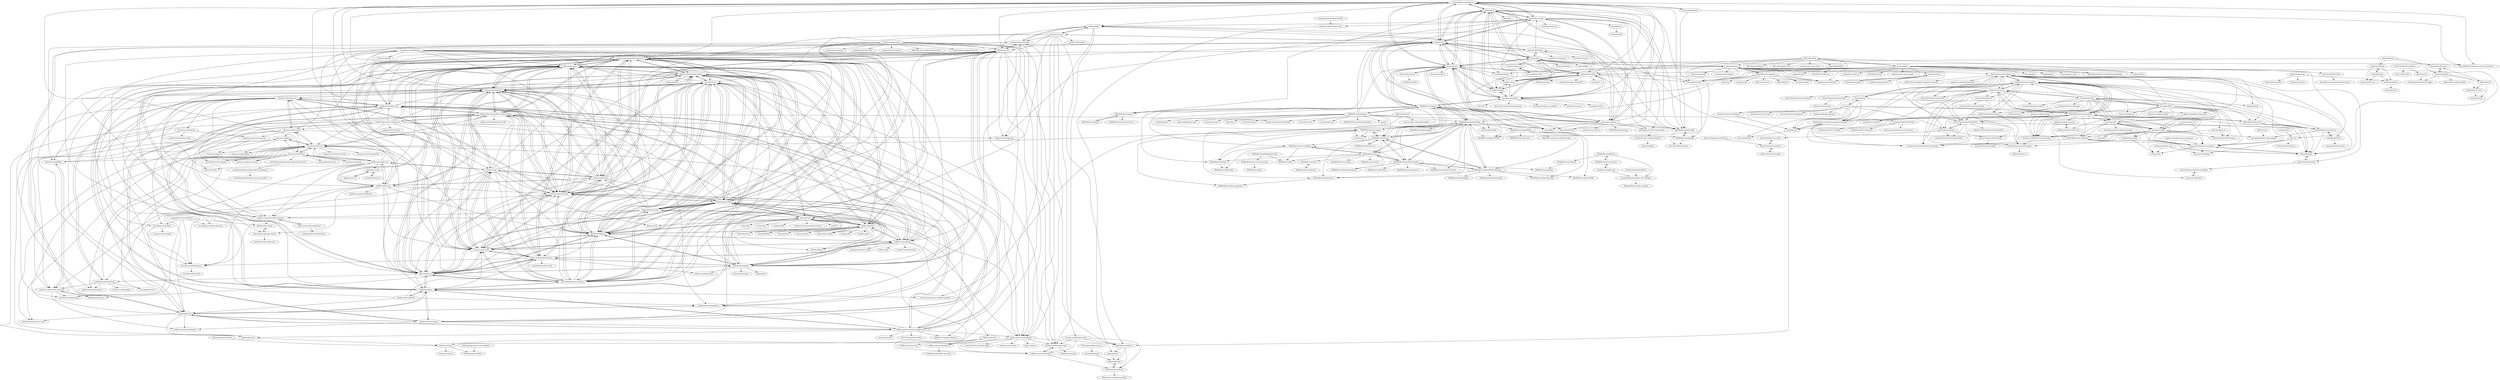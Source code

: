 digraph G {
"ryansolid/dom-expressions" -> "adamhaile/S"
"ryansolid/dom-expressions" -> "milomg/reactively"
"ryansolid/dom-expressions" -> "ryansolid/mobx-jsx"
"ryansolid/dom-expressions" -> "solidjs/signals"
"ryansolid/dom-expressions" -> "solidjs-community/solid-primitives"
"ryansolid/dom-expressions" -> "solidjs/solid-router"
"ryansolid/dom-expressions" -> "ryansolid/babel-plugin-jsx-dom-expressions"
"ryansolid/dom-expressions" -> "vobyjs/voby"
"ryansolid/dom-expressions" -> "WebReflection/udomdiff"
"ryansolid/dom-expressions" -> "solidjs/vite-plugin-solid"
"ryansolid/dom-expressions" -> "swordev/suid"
"ryansolid/dom-expressions" -> "solidjs/solid-docs"
"ryansolid/dom-expressions" -> "lxsmnsyc/solid-labels"
"ryansolid/dom-expressions" -> "thisbeyond/solid-dnd"
"ryansolid/dom-expressions" -> "luwes/sinuous"
"Marcisbee/radi" -> "Rich-Harris/shimport" ["e"=1]
"Marcisbee/radi" -> "adamhaile/surplus"
"Marcisbee/radi" -> "jorgebucaran/superfine" ["e"=1]
"Marcisbee/radi" -> "yysun/apprun"
"Marcisbee/radi" -> "Marcisbee/radi-router"
"Marcisbee/radi" -> "redom/redom" ["e"=1]
"Marcisbee/radi" -> "domvm/domvm"
"Marcisbee/radi" -> "arguiot/DisplayJS"
"Marcisbee/radi" -> "WebReflection/hyperHTML" ["e"=1]
"Marcisbee/radi" -> "aweary/react-copy-write" ["e"=1]
"porsager/flems" -> "porsager/flems.io"
"porsager/flems" -> "porsager/bss"
"porsager/flems" -> "foxdonut/meiosis"
"porsager/flems" -> "orbitbot/awesome-mithril"
"porsager/flems" -> "porsager/wright"
"porsager/flems" -> "vrimar/construct-ui"
"porsager/flems" -> "ArthurClemens/polythene"
"porsager/flems" -> "barneycarroll/mithril-machine-tools"
"porsager/flems" -> "StephanHoyer/translate.js"
"porsager/flems" -> "fuzetsu/mergerino"
"porsager/flems" -> "dead-claudia/mithril-helpers"
"porsager/flems" -> "codypearce/codegroundjs"
"porsager/flems" -> "MithrilJS/mithril-node-render"
"porsager/flems" -> "ArthurClemens/mithril-infinite"
"porsager/flems" -> "barneycarroll/mithril.exitable.js"
"ryansolid/mobx-jsx" -> "ryansolid/babel-plugin-jsx-dom-expressions"
"ryansolid/mobx-jsx" -> "ryansolid/dom-expressions"
"ryansolid/mobx-jsx" -> "WebReflection/udomdiff"
"streamich/nano-css" -> "streamich/freestyler"
"WebReflection/domdiff" -> "WebReflection/udomdiff"
"WebReflection/domdiff" -> "luwes/js-diff-benchmark"
"WebReflection/lighterhtml" -> "WebReflection/neverland"
"WebReflection/lighterhtml" -> "WebReflection/uhtml"
"WebReflection/lighterhtml" -> "WebReflection/hyperHTML" ["e"=1]
"WebReflection/lighterhtml" -> "WebReflection/heresy"
"WebReflection/lighterhtml" -> "WebReflection/hyperHTML-Element"
"WebReflection/lighterhtml" -> "WebReflection/wicked-elements"
"WebReflection/lighterhtml" -> "WebReflection/augmentor"
"WebReflection/lighterhtml" -> "WebReflection/uce"
"WebReflection/lighterhtml" -> "WebReflection/domdiff"
"WebReflection/lighterhtml" -> "luwes/sinuous"
"WebReflection/lighterhtml" -> "matthewp/haunted" ["e"=1]
"WebReflection/lighterhtml" -> "WebReflection/regular-elements"
"WebReflection/lighterhtml" -> "luwes/swiss"
"WebReflection/lighterhtml" -> "WebReflection/viperHTML"
"WebReflection/lighterhtml" -> "WebReflection/hypersimple"
"vrimar/construct-ui" -> "orbitbot/awesome-mithril"
"vrimar/construct-ui" -> "ArthurClemens/polythene"
"vrimar/construct-ui" -> "MithrilJS/mithril-node-render"
"vrimar/construct-ui" -> "pep108/astro-mithril"
"vrimar/construct-ui" -> "dhinesh03/mithril-starter-kit"
"vrimar/construct-ui" -> "ArthurClemens/mithril-hooks"
"vrimar/construct-ui" -> "foxdonut/meiosis"
"vrimar/construct-ui" -> "ArthurClemens/mithril-infinite"
"vrimar/construct-ui" -> "pdfernhout/choose-mithril"
"vrimar/construct-ui" -> "ArthurClemens/mithril-hookup"
"vrimar/construct-ui" -> "porsager/bss"
"vrimar/construct-ui" -> "vrimar/mithril-portal"
"vrimar/construct-ui" -> "mvlabs/isomorphic-mithril"
"vrimar/construct-ui" -> "erikvullings/mithril-materialized"
"vrimar/construct-ui" -> "CreaturesInUnitards/mithril-datepicker"
"lhorie/mithril" -> "insin/msx"
"lhorie/mithril" -> "ArthurClemens/polythene"
"lhorie/mithril" -> "StephanHoyer/mithril-isomorphic-example"
"lhorie/mithril" -> "jsguy/misojs"
"lhorie/mithril" -> "konsumer/mithril-quickstart"
"lhorie/mithril" -> "MithrilJS/mithril-query"
"gothinkster/apprun-realworld-example-app" -> "yysun/apprun"
"streamich/freestyler" -> "streamich/nano-css"
"dhinesh03/mithril-starter-kit" -> "orbitbot/awesome-mithril"
"WebReflection/flatted" -> "WebReflection/circular-json"
"WebReflection/flatted" -> "WebReflection/workway"
"WebReflection/flatted" -> "davidmarkclements/fast-safe-stringify"
"Freak613/domc" -> "Freak613/stage0"
"Freak613/domc" -> "adamhaile/surplus"
"Freak613/stage0" -> "Freak613/domc"
"Freak613/stage0" -> "adamhaile/surplus"
"Freak613/stage0" -> "luwes/sinuous"
"Freak613/stage0" -> "nextapps-de/mikado"
"Freak613/stage0" -> "adamhaile/S"
"barneycarroll/patchinko" -> "barneycarroll/mithril-machine-tools"
"solidjs/solid-site" -> "solidjs/solid-playground"
"solidjs/solid-site" -> "solidjs/solid-testing-library"
"solidjs/solid-site" -> "solidjs/solid-docs-legacy"
"solidjs/solid-site" -> "lxsmnsyc/caldaria"
"solidjs/solid-site" -> "titoBouzout/solid-windowed"
"solidjs/solid-site" -> "solidjs/templates"
"solidjs/solid-site" -> "lxsmnsyc/solid-use"
"solidjs/solid-site" -> "solidjs/solid-meta"
"solidjs/solid-site" -> "amoutonbrady/vite-ssr-solid"
"solidjs/solid-site" -> "solidjs-community/eslint-plugin-solid"
"luwes/sinuous" -> "adamhaile/S"
"luwes/sinuous" -> "Freak613/stage0"
"luwes/sinuous" -> "nextapps-de/mikado"
"luwes/sinuous" -> "adamhaile/surplus"
"luwes/sinuous" -> "WebReflection/lighterhtml"
"luwes/sinuous" -> "vobyjs/voby"
"luwes/sinuous" -> "maverick-js/signals"
"luwes/sinuous" -> "luwes/swiss"
"luwes/sinuous" -> "atomicojs/atomico" ["e"=1]
"luwes/sinuous" -> "WebReflection/uhtml"
"luwes/sinuous" -> "elbywan/hyperactiv"
"luwes/sinuous" -> "malinajs/malinajs" ["e"=1]
"luwes/sinuous" -> "ryansolid/dom-expressions"
"luwes/sinuous" -> "Freak613/domc"
"luwes/sinuous" -> "localvoid/ivi"
"ArthurClemens/mithril-hooks" -> "ArthurClemens/cyano"
"WebReflection/neverland" -> "WebReflection/lighterhtml"
"WebReflection/neverland" -> "WebReflection/augmentor"
"WebReflection/neverland" -> "WebReflection/heresy"
"WebReflection/neverland" -> "WebReflection/dom-augmentor"
"WebReflection/neverland" -> "WebReflection/uland"
"WebReflection/neverland" -> "luwes/swiss"
"WebReflection/augmentor" -> "WebReflection/dom-augmentor"
"WebReflection/heresy" -> "WebReflection/heresy-ssr"
"WebReflection/heresy" -> "WebReflection/wicked-elements"
"WebReflection/heresy" -> "WebReflection/lighterhtml"
"WebReflection/heresy" -> "WebReflection/hyperHTML-Element"
"WebReflection/heresy" -> "WebReflection/neverland"
"WebReflection/heresy" -> "WebReflection/uce-template"
"WebReflection/heresy" -> "WebReflection/uce"
"WebReflection/heresy" -> "WebReflection/augmentor"
"WebReflection/wicked-elements" -> "WebReflection/regular-elements"
"WebReflection/wicked-elements" -> "WebReflection/heresy"
"WebReflection/wicked-elements" -> "WebReflection/qsa-observer"
"WebReflection/wicked-elements" -> "WebReflection/uce"
"WebReflection/wicked-elements" -> "WebReflection/qui-gon"
"WebReflection/wicked-elements" -> "WebReflection/uce-template"
"WebReflection/wicked-elements" -> "WebReflection/hyperHTML-Element"
"WebReflection/wicked-elements" -> "WebReflection/hooked-elements"
"WebReflection/wicked-elements" -> "WebReflection/life-diary"
"WebReflection/wicked-elements" -> "WebReflection/lighterhtml"
"WebReflection/heresy-ssr" -> "WebReflection/heresy"
"insin/msx" -> "jsguy/misojs"
"insin/msx" -> "lhorie/mithril"
"insin/msx" -> "MithrilJS/mithril-node-render"
"insin/msx" -> "eddyystop/mithril-components"
"insin/msx" -> "konsumer/mithril-quickstart"
"insin/msx" -> "Naddiseo/babel-plugin-mjsx"
"insin/msx" -> "StephanHoyer/mithril-isomorphic-example"
"insin/msx" -> "sectore/mithrilify"
"insin/msx" -> "olvrng/mithril-bootstrap"
"insin/msx" -> "jsguy/mithril.animate"
"insin/msx" -> "velveteer/mithril-boilerplate"
"elbywan/hyperactiv" -> "PaulMaly/perlite"
"elbywan/hyperactiv" -> "luwes/sinuous"
"WebReflection/workway" -> "WebReflection/qui-gon"
"porsager/flems.io" -> "dead-claudia/mithril-helpers"
"porsager/flems.io" -> "barneycarroll/mithril-machine-tools"
"barneycarroll/mithril-machine-tools" -> "ArthurClemens/mithril-hookup"
"ArthurClemens/mithril-hookup" -> "gilbert/mithril-cc"
"pdfernhout/choose-mithril" -> "barneycarroll/mithril-machine-tools"
"pdfernhout/choose-mithril" -> "ArthurClemens/mithril-hookup"
"pdfernhout/choose-mithril" -> "pep108/astro-mithril"
"StephanHoyer/tagl" -> "vellajs/vella"
"gilbert/zaml" -> "porsager/HashQL-todos-sample"
"aidenybai/grumpy" -> "aidenybai/is-monday"
"aidenybai/grumpy" -> "aidenybai/website"
"aidenybai/grumpy" -> "nerdingco/dckn.ga"
"aidenybai/website" -> "aidenybai/base"
"WebReflection/uhtml" -> "WebReflection/lighterhtml"
"WebReflection/uhtml" -> "WebReflection/uce"
"WebReflection/uhtml" -> "WebReflection/hyperHTML" ["e"=1]
"WebReflection/uhtml" -> "WebReflection/usignal"
"WebReflection/uhtml" -> "WebReflection/udomdiff"
"WebReflection/uhtml" -> "WebReflection/uland"
"WebReflection/uhtml" -> "luwes/sinuous"
"WebReflection/uhtml" -> "WebReflection/heresy"
"WebReflection/uhtml" -> "WebReflection/uce-template"
"WebReflection/uhtml" -> "WebReflection/wicked-elements"
"WebReflection/uhtml" -> "nextapps-de/mikado"
"WebReflection/uhtml" -> "WebReflection/linkedom"
"WebReflection/uhtml" -> "vobyjs/voby"
"WebReflection/uhtml" -> "matthewp/haunted" ["e"=1]
"WebReflection/uhtml" -> "WebReflection/neverland"
"nextapps-de/mikado" -> "luwes/sinuous"
"nextapps-de/mikado" -> "Freak613/stage0"
"nextapps-de/mikado" -> "WebReflection/uhtml"
"nextapps-de/mikado" -> "Freak613/domc"
"nextapps-de/mikado" -> "adamhaile/surplus"
"nextapps-de/mikado" -> "nextapps-de/fat" ["e"=1]
"nextapps-de/mikado" -> "sifrr/sifrr" ["e"=1]
"nextapps-de/mikado" -> "ryansolid/dom-expressions"
"nextapps-de/mikado" -> "adamhaile/S"
"nextapps-de/mikado" -> "krausest/js-framework-benchmark" ["e"=1]
"nextapps-de/mikado" -> "localvoid/ivi"
"nextapps-de/mikado" -> "Xudong-Huang/may_minihttp" ["e"=1]
"nextapps-de/mikado" -> "maverick-js/signals"
"nextapps-de/mikado" -> "ryansolid/vuerx-jsx"
"solidjs/vite-plugin-solid" -> "solidjs/templates"
"solidjs/vite-plugin-solid" -> "solidjs/solid-router"
"solidjs/vite-plugin-solid" -> "solidjs/solid-docs"
"solidjs/vite-plugin-solid" -> "thisbeyond/solid-select"
"solidjs/vite-plugin-solid" -> "solidjs/solid-docs-legacy"
"solidjs/vite-plugin-solid" -> "solidjs/solid-testing-library"
"solidjs/vite-plugin-solid" -> "thisbeyond/solid-dnd"
"solidjs/vite-plugin-solid" -> "thetarnav/solid-devtools"
"solidjs/vite-plugin-solid" -> "lxsmnsyc/solid-use"
"solidjs/vite-plugin-solid" -> "solidjs-community/eslint-plugin-solid"
"solidjs/vite-plugin-solid" -> "kobaltedev/pigment"
"solidjs/vite-plugin-solid" -> "solidjs/solid-site"
"solidjs/vite-plugin-solid" -> "solidjs-community/solid-primitives"
"solidjs/vite-plugin-solid" -> "solidjs/solid-meta"
"solidjs/vite-plugin-solid" -> "solidjs-community/solid-transition-group"
"AFASSoftware/maquette" -> "domvm/domvm"
"AFASSoftware/maquette" -> "Bobris/Bobril" ["e"=1]
"AFASSoftware/maquette" -> "yelouafi/petit-dom"
"AFASSoftware/maquette" -> "dojo/meta" ["e"=1]
"AFASSoftware/maquette" -> "joelrich/citojs" ["e"=1]
"AFASSoftware/maquette" -> "jorgebucaran/superfine" ["e"=1]
"AFASSoftware/maquette" -> "gr0uch/simulacra" ["e"=1]
"AFASSoftware/maquette" -> "choojs/nanohtml" ["e"=1]
"aidenybai/lucia" -> "aidenybai/dababy"
"aidenybai/lucia" -> "aidenybai/million-site"
"aidenybai/lucia" -> "aidenybai/hacky"
"aidenybai/lucia" -> "luwes/sinuous"
"solidjs/templates" -> "solidjs/vite-plugin-solid"
"solidjs/templates" -> "solidjs/solid-router"
"solidjs/templates" -> "solidjs/solid-site"
"solidjs/templates" -> "solidjs/solid-docs-legacy"
"solidjs/templates" -> "solidjs-community/eslint-plugin-solid"
"solidjs/templates" -> "solidjs/solid-docs"
"solidjs/templates" -> "thetarnav/solid-devtools"
"solidjs/templates" -> "solidjs-community/solid-primitives"
"solidjs/templates" -> "hope-ui/hope-ui"
"solidjs/templates" -> "solidjs/solid-realworld"
"solidjs/templates" -> "thisbeyond/solid-dnd"
"solidjs/templates" -> "one-aalam/awesome-solid-js"
"solidjs/templates" -> "solidjs-community/solid-transition-group"
"solidjs/templates" -> "lxsmnsyc/terracotta"
"solidjs/templates" -> "ionic-team/capacitor-solidjs-templates"
"solidjs/solid-realworld" -> "solidjs/solid-site"
"solidjs/solid-realworld" -> "solidjs/templates"
"solidjs/solid-realworld" -> "solidjs/solid-testing-library"
"solidjs/solid-realworld" -> "solidjs/solid-router"
"solidjs/solid-realworld" -> "solidjs-community/solid-aria"
"lume/element" -> "lume/variable"
"chrisdavies/rlite" -> "baseprime/grapnel"
"chrisdavies/rlite" -> "dstillman/pathparser.js"
"WebReflection/uce" -> "WebReflection/uce-template"
"WebReflection/uce" -> "WebReflection/uland"
"WebReflection/uce" -> "WebReflection/uhtml"
"WebReflection/uce" -> "WebReflection/uce-loader"
"WebReflection/uce" -> "WebReflection/hn"
"WebReflection/uce" -> "WebReflection/ucdn"
"WebReflection/uce" -> "WebReflection/hooked-elements"
"WebReflection/uce" -> "WebReflection/wicked-elements"
"WebReflection/uce" -> "WebReflection/a-route"
"solidjs/solid-playground" -> "solidjs/solid-site"
"solidjs/solid-playground" -> "solidjs/solid-docs"
"solidjs/solid-playground" -> "solidjs/solid-workgroup"
"solidjs/solid-playground" -> "solidjs/signals"
"solidjs/solid-playground" -> "otonashixav/solid-flip"
"MithrilJS/mithril-node-render" -> "StephanHoyer/mithril-isomorphic-example"
"MithrilJS/mithril-node-render" -> "barneycarroll/mithril.exitable.js"
"MithrilJS/mithril-node-render" -> "MithrilJS/mithril-codemods"
"MithrilJS/mithril-node-render" -> "jsguy/misojs"
"MithrilJS/mithril-node-render" -> "MithrilJS/mithril-query"
"MithrilJS/mithril-node-render" -> "orbitbot/awesome-mithril"
"MithrilJS/mithril-node-render" -> "MithrilJS/mopt"
"MithrilJS/mithril-node-render" -> "jsguy/mithril.animate"
"MithrilJS/mithril-node-render" -> "philtoms/mithril.elements"
"MithrilJS/mithril-node-render" -> "barneycarroll/mithril-machine-tools"
"MithrilJS/mithril-node-render" -> "porsager/bss"
"MithrilJS/mithril-node-render" -> "vrimar/construct-ui"
"MithrilJS/mithril-node-render" -> "ArthurClemens/mithril-infinite"
"MithrilJS/mithril-node-render" -> "pep108/astro-mithril"
"MithrilJS/mithril-node-render" -> "ArthurClemens/polythene"
"jsguy/mithril.animate" -> "ArthurClemens/mithril-slider"
"jsguy/mithril.animate" -> "kawan16/mithril-ui-router"
"jsguy/mithril.animate" -> "ArthurClemens/mithril-infinite"
"jsguy/mithril.animate" -> "ArthurClemens/mithril-page-slider"
"WebReflection/uce-template" -> "WebReflection/kaboobie"
"WebReflection/uce-template" -> "WebReflection/uce"
"WebReflection/uce-template" -> "WebReflection/uland"
"WebReflection/uce-template" -> "WebReflection/hn"
"StephanHoyer/translate.js" -> "porsager/HashQL-todos-sample"
"StephanHoyer/translate.js" -> "ludbek/powerform"
"StephanHoyer/translate.js" -> "MithrilJS/mopt"
"MithrilJS/mithril-query" -> "MithrilJS/mopt"
"MithrilJS/mithril-query" -> "MithrilJS/mithril-node-render"
"MithrilJS/mithril-query" -> "StephanHoyer/translate.js"
"jsguy/misojs" -> "StephanHoyer/mithril-isomorphic-example"
"jsguy/misojs" -> "sectore/mithrilify"
"WebReflection/udomdiff" -> "luwes/js-diff-benchmark"
"WebReflection/udomdiff" -> "WebReflection/domdiff"
"WebReflection/ucompress" -> "WebReflection/ucdn"
"gleich/texsch" -> "aidenybai/babel-preset-million"
"eddyystop/mithril-components" -> "philtoms/mithril-starter-kit"
"WebReflection/as-custom-element" -> "WebReflection/jdes"
"kawan16/angular-inheritance" -> "kawan16/mithril-translate"
"WebReflection/uland" -> "WebReflection/kaboobie"
"philtoms/mithril-starter-kit" -> "philtoms/mithril.elements"
"WebReflection/ucdn" -> "WebReflection/ucompress"
"aidenybai/snip" -> "aidenybai/docscan"
"aidenybai/snip" -> "aidenybai/dababy"
"aidenybai/snip" -> "aidenybai/website"
"philtoms/mithril.elements" -> "philtoms/mithril-starter-kit"
"philtoms/mithril.elements" -> "barneycarroll/mattr"
"Fishrock123/tide-compress" -> "gleich/texsch"
"Fishrock123/tide-compress" -> "http-rs/tide-book"
"solidjs/solid-start" -> "solidjs/solid" ["e"=1]
"solidjs/solid-start" -> "solidjs/solid-router"
"solidjs/solid-start" -> "solidjs-community/solid-primitives"
"solidjs/solid-start" -> "kobaltedev/kobalte"
"solidjs/solid-start" -> "nksaraf/vinxi"
"solidjs/solid-start" -> "stefan-karger/solid-ui"
"solidjs/solid-start" -> "fabian-hiller/valibot" ["e"=1]
"solidjs/solid-start" -> "TanStack/router" ["e"=1]
"solidjs/solid-start" -> "OrJDev/create-jd-app"
"solidjs/solid-start" -> "TanStack/bling" ["e"=1]
"solidjs/solid-start" -> "fabian-hiller/modular-forms"
"solidjs/solid-start" -> "QwikDev/qwik" ["e"=1]
"solidjs/solid-start" -> "denoland/fresh" ["e"=1]
"solidjs/solid-start" -> "elysiajs/elysia" ["e"=1]
"solidjs/solid-start" -> "lucia-auth/lucia" ["e"=1]
"one-aalam/awesome-solid-js" -> "solidjs-community/solid-primitives"
"one-aalam/awesome-solid-js" -> "kobaltedev/kobalte"
"one-aalam/awesome-solid-js" -> "swordev/suid"
"one-aalam/awesome-solid-js" -> "stefan-karger/solid-ui"
"one-aalam/awesome-solid-js" -> "solidjs/solid-router"
"one-aalam/awesome-solid-js" -> "thisbeyond/solid-dnd"
"one-aalam/awesome-solid-js" -> "hope-ui/hope-ui"
"one-aalam/awesome-solid-js" -> "lxsmnsyc/terracotta"
"one-aalam/awesome-solid-js" -> "solidjs-community/solid-aria"
"one-aalam/awesome-solid-js" -> "fabian-hiller/modular-forms"
"one-aalam/awesome-solid-js" -> "thetarnav/solid-devtools"
"one-aalam/awesome-solid-js" -> "ardeora/solid-toast"
"one-aalam/awesome-solid-js" -> "hngngn/shadcn-solid"
"one-aalam/awesome-solid-js" -> "solidjs/templates"
"one-aalam/awesome-solid-js" -> "corvudev/corvu"
"konsumer/mithril-quickstart" -> "jsguy/misojs"
"WebReflection/linkedom" -> "WebReflection/uhtml"
"WebReflection/linkedom" -> "capricorn86/happy-dom" ["e"=1]
"WebReflection/linkedom" -> "WebReflection/lighterhtml"
"WebReflection/linkedom" -> "matthewp/corset" ["e"=1]
"WebReflection/linkedom" -> "lukeed/uvu" ["e"=1]
"WebReflection/linkedom" -> "b-fuze/deno-dom" ["e"=1]
"WebReflection/linkedom" -> "esm-dev/esm.sh" ["e"=1]
"WebReflection/linkedom" -> "luwes/sinuous"
"WebReflection/linkedom" -> "maverick-js/signals"
"WebReflection/linkedom" -> "milomg/reactively"
"WebReflection/linkedom" -> "WebReflection/heresy"
"WebReflection/linkedom" -> "matthewp/ocean" ["e"=1]
"WebReflection/linkedom" -> "BuilderIO/framework-benchmarks" ["e"=1]
"WebReflection/linkedom" -> "unjs/jiti" ["e"=1]
"WebReflection/linkedom" -> "inikulin/parse5" ["e"=1]
"solidjs/solid-router" -> "solidjs-community/solid-primitives"
"solidjs/solid-router" -> "solidjs/vite-plugin-solid"
"solidjs/solid-router" -> "solidjs/solid-start"
"solidjs/solid-router" -> "kobaltedev/kobalte"
"solidjs/solid-router" -> "thisbeyond/solid-dnd"
"solidjs/solid-router" -> "thetarnav/solid-devtools"
"solidjs/solid-router" -> "solidjs/templates"
"solidjs/solid-router" -> "stefan-karger/solid-ui"
"solidjs/solid-router" -> "swordev/suid"
"solidjs/solid-router" -> "fabian-hiller/modular-forms"
"solidjs/solid-router" -> "lxsmnsyc/terracotta"
"solidjs/solid-router" -> "solidjs/solid-docs"
"solidjs/solid-router" -> "hope-ui/hope-ui"
"solidjs/solid-router" -> "one-aalam/awesome-solid-js"
"solidjs/solid-router" -> "solidjs-community/solid-transition-group"
"j2css/j2c" -> "barneycarroll/mithril.exitable.js"
"j2css/j2c" -> "barneycarroll/plasm"
"j2css/j2c" -> "ArthurClemens/mmsvg"
"solidjs-community/solid-primitives" -> "kobaltedev/kobalte"
"solidjs-community/solid-primitives" -> "thisbeyond/solid-dnd"
"solidjs-community/solid-primitives" -> "solidjs/solid-router"
"solidjs-community/solid-primitives" -> "thetarnav/solid-devtools"
"solidjs-community/solid-primitives" -> "fabian-hiller/modular-forms"
"solidjs-community/solid-primitives" -> "stefan-karger/solid-ui"
"solidjs-community/solid-primitives" -> "hope-ui/hope-ui"
"solidjs-community/solid-primitives" -> "lxsmnsyc/terracotta"
"solidjs-community/solid-primitives" -> "corvudev/corvu"
"solidjs-community/solid-primitives" -> "solidjs/solid-start"
"solidjs-community/solid-primitives" -> "one-aalam/awesome-solid-js"
"solidjs-community/solid-primitives" -> "solidjs-community/solid-aria"
"solidjs-community/solid-primitives" -> "solidjs-community/solid-transition-group"
"solidjs-community/solid-primitives" -> "ardeora/solid-toast"
"solidjs-community/solid-primitives" -> "x64Bits/solid-icons"
"adamhaile/S" -> "adamhaile/surplus"
"adamhaile/S" -> "luwes/sinuous"
"adamhaile/S" -> "ryansolid/dom-expressions"
"adamhaile/S" -> "Freak613/stage0"
"adamhaile/S" -> "milomg/reactively"
"adamhaile/S" -> "vobyjs/voby"
"adamhaile/S" -> "Freak613/domc"
"adamhaile/S" -> "nextapps-de/mikado"
"adamhaile/S" -> "maverick-js/signals"
"adamhaile/S" -> "localvoid/ivi"
"adamhaile/S" -> "malinajs/malinajs" ["e"=1]
"adamhaile/S" -> "yelouafi/petit-dom"
"adamhaile/S" -> "Riim/cellx" ["e"=1]
"adamhaile/S" -> "WebReflection/udomdiff"
"adamhaile/S" -> "WebReflection/usignal"
"lxsmnsyc/terracotta" -> "kobaltedev/kobalte"
"lxsmnsyc/terracotta" -> "solidjs-community/solid-aria"
"lxsmnsyc/terracotta" -> "solidjs-community/solid-primitives"
"lxsmnsyc/terracotta" -> "hope-ui/hope-ui"
"lxsmnsyc/terracotta" -> "thisbeyond/solid-dnd"
"lxsmnsyc/terracotta" -> "thetarnav/solid-devtools"
"lxsmnsyc/terracotta" -> "corvudev/corvu"
"lxsmnsyc/terracotta" -> "solidjs/solid-router"
"lxsmnsyc/terracotta" -> "swordev/suid"
"lxsmnsyc/terracotta" -> "OrJDev/create-jd-app"
"lxsmnsyc/terracotta" -> "stefan-karger/solid-ui"
"lxsmnsyc/terracotta" -> "one-aalam/awesome-solid-js"
"lxsmnsyc/terracotta" -> "thisbeyond/solid-select"
"lxsmnsyc/terracotta" -> "ardeora/solid-toast"
"lxsmnsyc/terracotta" -> "fabian-hiller/modular-forms"
"solidjs-community/solid-transition-group" -> "x64Bits/solid-icons"
"solidjs-community/solid-transition-group" -> "solidjs-community/solid-primitives"
"solidjs-community/solid-transition-group" -> "thisbeyond/solid-dnd"
"solidjs-community/solid-transition-group" -> "lxsmnsyc/solid-use"
"solidjs-community/solid-transition-group" -> "thetarnav/solid-devtools"
"solidjs-community/solid-transition-group" -> "solidjs-community/solid-spring"
"solidjs-community/solid-transition-group" -> "davedbase/solid-slider"
"solidjs-community/solid-transition-group" -> "solidjs/solid-styled-components"
"solidjs-community/solid-transition-group" -> "solidjs/solid-testing-library"
"solidjs-community/solid-transition-group" -> "solidjs/solid-router"
"solidjs-community/solid-transition-group" -> "solidjs-community/made-in-solid"
"solidjs-community/solid-transition-group" -> "solidjs-community/mediakit"
"solidjs-community/solid-transition-group" -> "solidjs-community/eslint-plugin-solid"
"solidjs-community/solid-transition-group" -> "solidjs/vite-plugin-solid"
"solidjs-community/solid-transition-group" -> "solidjs-community/solid-motionone"
"thisbeyond/solid-dnd" -> "solidjs-community/solid-primitives"
"thisbeyond/solid-dnd" -> "thetarnav/solid-devtools"
"thisbeyond/solid-dnd" -> "thisbeyond/solid-select"
"thisbeyond/solid-dnd" -> "kobaltedev/kobalte"
"thisbeyond/solid-dnd" -> "solidjs/solid-router"
"thisbeyond/solid-dnd" -> "lxsmnsyc/terracotta"
"thisbeyond/solid-dnd" -> "solidjs-community/solid-transition-group"
"thisbeyond/solid-dnd" -> "lxsmnsyc/solid-floating-ui"
"thisbeyond/solid-dnd" -> "x64Bits/solid-icons"
"thisbeyond/solid-dnd" -> "corvudev/corvu"
"thisbeyond/solid-dnd" -> "ardeora/solid-toast"
"thisbeyond/solid-dnd" -> "davedbase/solid-slider"
"thisbeyond/solid-dnd" -> "fabian-hiller/modular-forms"
"thisbeyond/solid-dnd" -> "hope-ui/hope-ui"
"thisbeyond/solid-dnd" -> "solidjs-community/solid-aria"
"ArthurClemens/polythene" -> "vrimar/construct-ui"
"ArthurClemens/polythene" -> "orbitbot/awesome-mithril"
"ArthurClemens/polythene" -> "ArthurClemens/mithril-infinite"
"ArthurClemens/polythene" -> "MithrilJS/mithril-node-render"
"ArthurClemens/polythene" -> "lhorie/mithril"
"ArthurClemens/polythene" -> "StephanHoyer/mithril-isomorphic-example"
"ArthurClemens/polythene" -> "jsguy/mithril.animate"
"ArthurClemens/polythene" -> "barneycarroll/mithril.exitable.js"
"ArthurClemens/polythene" -> "MithrilJS/mithril-query"
"ArthurClemens/polythene" -> "MithrilJS/mopt"
"ArthurClemens/polythene" -> "ArthurClemens/mithril-template-converter"
"ArthurClemens/polythene" -> "CreaturesInUnitards/mithril-datepicker"
"ArthurClemens/polythene" -> "geut/mithril-transition"
"ArthurClemens/polythene" -> "eddyystop/mithril-components"
"ArthurClemens/polythene" -> "paulavery-mithril/mithril-mdl"
"x64Bits/solid-icons" -> "solidjs-community/solid-transition-group"
"x64Bits/solid-icons" -> "solidjs-community/solid-primitives"
"x64Bits/solid-icons" -> "thisbeyond/solid-dnd"
"x64Bits/solid-icons" -> "kobaltedev/kobalte"
"x64Bits/solid-icons" -> "wobsoriano/solid-apexcharts"
"x64Bits/solid-icons" -> "lxsmnsyc/solid-floating-ui"
"x64Bits/solid-icons" -> "solidjs-use/solidjs-use"
"x64Bits/solid-icons" -> "thetarnav/solid-devtools"
"x64Bits/solid-icons" -> "ardeora/solid-toast"
"x64Bits/solid-icons" -> "solidjs/solid-router"
"x64Bits/solid-icons" -> "thisbeyond/solid-select"
"x64Bits/solid-icons" -> "solidjs-community/solid-motionone"
"x64Bits/solid-icons" -> "andi23rosca/solid-markdown"
"x64Bits/solid-icons" -> "lxsmnsyc/terracotta"
"x64Bits/solid-icons" -> "hope-ui/hope-ui"
"davedbase/solid-slider" -> "lxsmnsyc/solid-marked"
"davedbase/solid-slider" -> "andi23rosca/tiptap-solid"
"solidjs-community/eslint-plugin-solid" -> "solidjs/solid-meta"
"solidjs-community/eslint-plugin-solid" -> "thetarnav/solid-devtools"
"solidjs-community/eslint-plugin-solid" -> "lxsmnsyc/solid-use"
"solidjs-community/eslint-plugin-solid" -> "solidjs/solid-site"
"solidjs-community/eslint-plugin-solid" -> "solidjs/solid-testing-library"
"solidjs-community/eslint-plugin-solid" -> "solidjs/solid-playground"
"solidjs-community/eslint-plugin-solid" -> "solidjs/vite-plugin-solid"
"solidjs-community/eslint-plugin-solid" -> "solidjs/templates"
"solidjs-community/eslint-plugin-solid" -> "jfgodoy/vite-plugin-solid-svg"
"solidjs-community/eslint-plugin-solid" -> "elite174/storybook-solid-js"
"solidjs-community/eslint-plugin-solid" -> "nanostores/solid"
"solidjs-community/eslint-plugin-solid" -> "solidjs-community/mediakit"
"solidjs-community/eslint-plugin-solid" -> "solidjs-community/solid-transition-group"
"StephanHoyer/mithril-isomorphic-example" -> "MithrilJS/mithril-node-render"
"StephanHoyer/mithril-isomorphic-example" -> "jsguy/misojs"
"StephanHoyer/mithril-isomorphic-example" -> "CreaturesInUnitards/mithril-datepicker"
"StephanHoyer/mithril-isomorphic-example" -> "MithrilJS/mithril-codemods"
"solidjs/solid-styled-components" -> "solidjs-community/solid-transition-group"
"solidjs/solid-styled-components" -> "solidjs/solid-testing-library"
"solidjs/solid-styled-components" -> "lxsmnsyc/solid-use"
"solidjs/solid-styled-components" -> "thisbeyond/solid-dnd"
"solidjs/solid-styled-components" -> "solidjs/solid-styled-jsx"
"solidjs/solid-styled-components" -> "solidjs/solid-router"
"solidjs/solid-styled-components" -> "solidjs/vite-plugin-solid"
"solidjs/solid-styled-components" -> "thetarnav/solid-devtools"
"solidjs/solid-styled-components" -> "solidjs/solid-meta"
"solidjs/solid-styled-components" -> "lxsmnsyc/solid-styled"
"solidjs/solid-styled-components" -> "minht11/solid-virtual-container"
"solidjs/solid-styled-components" -> "kobaltedev/pigment"
"minht11/solid-virtual-container" -> "otonashixav/solid-flip"
"minht11/solid-virtual-container" -> "solidjs/solid-refresh"
"minht11/solid-virtual-container" -> "titoBouzout/solid-windowed"
"minht11/solid-virtual-container" -> "andi23rosca/tiptap-solid"
"ged-odoo/blockdom" -> "vobyjs/voby"
"ged-odoo/blockdom" -> "localvoid/ivi"
"ged-odoo/blockdom" -> "milomg/reactively"
"ged-odoo/blockdom" -> "Freak613/1more"
"ged-odoo/blockdom" -> "WebReflection/udomdiff"
"ged-odoo/blockdom" -> "otonashixav/solid-flip"
"ged-odoo/blockdom" -> "ryanflorence/remix-hn"
"otonashixav/solid-flip" -> "minht11/solid-virtual-container"
"solidjs/solid-docs-legacy" -> "solidjs/solid-docs"
"solidjs/solid-docs-legacy" -> "solidjs/solid-site"
"solidjs/solid-docs-legacy" -> "solidjs/vite-plugin-solid"
"solidjs/solid-docs-legacy" -> "solidjs/templates"
"solidjs/solid-docs-legacy" -> "solidjs/solid-playground"
"solidjs/solid-docs-legacy" -> "solidjs/solid-router"
"solidjs/solid-docs-legacy" -> "titoBouzout/solid-windowed"
"solidjs/solid-docs-legacy" -> "solidjs-community/eslint-plugin-solid"
"solidjs/solid-testing-library" -> "solidjs/solid-site"
"solidjs/solid-meta" -> "lxsmnsyc/thaler"
"lxsmnsyc/solid-use" -> "amoutonbrady/vite-ssr-solid"
"lxsmnsyc/solid-use" -> "lxsmnsyc/solid-pebble"
"lxsmnsyc/solid-use" -> "lxsmnsyc/caldaria"
"lxsmnsyc/solid-use" -> "lxsmnsyc/solid-styled"
"lxsmnsyc/solid-use" -> "lxsmnsyc/solid-emoji-picker"
"lxsmnsyc/solid-use" -> "lxsmnsyc/solid-tippy"
"lxsmnsyc/solid-use" -> "rturnq/solid-router"
"lxsmnsyc/solid-use" -> "lxsmnsyc/pridepack"
"lxsmnsyc/solid-use" -> "lxsmnsyc/solid-error-overlay"
"lxsmnsyc/solid-use" -> "aquaductape/solid-dismiss"
"lxsmnsyc/solid-use" -> "lxsmnsyc/solid-tiny-router"
"lxsmnsyc/solid-use" -> "lxsmnsyc/solid-labels"
"lxsmnsyc/solid-use" -> "tanvesh01/motion-signals"
"aidenybai/dababy" -> "aidenybai/snip"
"aidenybai/dababy" -> "aidenybai/docscan"
"aidenybai/dababy" -> "aidenybai/website"
"aidenybai/million-site" -> "aidenybai/hacky"
"lxsmnsyc/caldaria" -> "lxsmnsyc/solid-use"
"lxsmnsyc/caldaria" -> "lxsmnsyc/solid-tiny-router"
"lxsmnsyc/caldaria" -> "amoutonbrady/vite-ssr-solid"
"lxsmnsyc/caldaria" -> "lxsmnsyc/solid-pebble"
"aidenybai/hacky" -> "aidenybai/million-site"
"aidenybai/hacky" -> "aidenybai/babel-preset-million"
"aidenybai/hacky" -> "aidenybai/site"
"aidenybai/hacky" -> "aidenybai/vite-plugin-million"
"aidenybai/hacky" -> "aidenybai/site-mini"
"kawan16/mithril-storage" -> "kawan16/mithril-translate"
"ArthurClemens/mithril-infinite" -> "MithrilJS/mopt"
"ArthurClemens/mithril-infinite" -> "ArthurClemens/mithril-slider"
"ArthurClemens/mithril-infinite" -> "jsguy/mithril.animate"
"ArthurClemens/mithril-infinite" -> "CreaturesInUnitards/mithril-datepicker"
"ArthurClemens/mithril-infinite" -> "ArthurClemens/mithril-page-slider"
"ArthurClemens/mithril-infinite" -> "AlexeyGrishin/gulp-livereload-mithril"
"kawan16/mithril-ui-router" -> "kawan16/mithril-translate"
"kawan16/mithril-translate" -> "kawan16/mithril-storage"
"kawan16/mithril-translate" -> "kawan16/mithril-ui-router"
"solidjs/solid-refresh" -> "minht11/solid-virtual-container"
"barneycarroll/mattr" -> "ArthurClemens/mithril-icon-builder"
"vobyjs/voby" -> "vobyjs/oby"
"vobyjs/voby" -> "milomg/reactively"
"vobyjs/voby" -> "luwes/sinuous"
"vobyjs/voby" -> "ryansolid/dom-expressions"
"vobyjs/voby" -> "thetarnav/solid-devtools"
"vobyjs/voby" -> "ged-odoo/blockdom"
"vobyjs/voby" -> "maverick-js/signals"
"vobyjs/voby" -> "lxsmnsyc/solid-styled"
"vobyjs/voby" -> "lxsmnsyc/seroval"
"vobyjs/voby" -> "WebReflection/uhtml"
"vobyjs/voby" -> "adamhaile/S"
"vobyjs/voby" -> "solidjs-community/solid-primitives"
"vobyjs/voby" -> "WebReflection/usignal"
"vobyjs/voby" -> "localvoid/ivi"
"vobyjs/voby" -> "jbreckmckye/trkl"
"hope-ui/hope-ui" -> "swordev/suid"
"hope-ui/hope-ui" -> "solidjs-community/solid-primitives"
"hope-ui/hope-ui" -> "kobaltedev/kobalte"
"hope-ui/hope-ui" -> "lxsmnsyc/terracotta"
"hope-ui/hope-ui" -> "kobaltedev/pigment"
"hope-ui/hope-ui" -> "solidjs-community/solid-aria"
"hope-ui/hope-ui" -> "thisbeyond/solid-dnd"
"hope-ui/hope-ui" -> "fabian-hiller/modular-forms"
"hope-ui/hope-ui" -> "solidjs/solid-router"
"hope-ui/hope-ui" -> "one-aalam/awesome-solid-js"
"hope-ui/hope-ui" -> "thetarnav/solid-devtools"
"hope-ui/hope-ui" -> "stefan-karger/solid-ui"
"hope-ui/hope-ui" -> "solid-libs/solid-bootstrap"
"hope-ui/hope-ui" -> "solidjs/templates"
"hope-ui/hope-ui" -> "lxsmnsyc/solid-use"
"WebReflection/highlighted-code" -> "WebReflection/as-custom-element"
"WebReflection/highlighted-code" -> "WebReflection/hn"
"riccardoperra/codeimage" -> "solidjs-community/solid-primitives"
"riccardoperra/codeimage" -> "kobaltedev/kobalte"
"riccardoperra/codeimage" -> "one-aalam/awesome-solid-js"
"riccardoperra/codeimage" -> "ardeora/solid-toast"
"riccardoperra/codeimage" -> "solidjs/solid-start"
"riccardoperra/codeimage" -> "fabian-hiller/modular-forms"
"riccardoperra/codeimage" -> "thisbeyond/solid-dnd"
"riccardoperra/codeimage" -> "hope-ui/hope-ui"
"riccardoperra/codeimage" -> "chakra-ui/ark" ["e"=1]
"riccardoperra/codeimage" -> "thetarnav/solid-devtools"
"riccardoperra/codeimage" -> "x64Bits/solid-icons"
"riccardoperra/codeimage" -> "riccardoperra/solid-codemirror"
"riccardoperra/codeimage" -> "OrJDev/create-jd-app"
"riccardoperra/codeimage" -> "solidjs/solid-router"
"riccardoperra/codeimage" -> "fayazara/onelink" ["e"=1]
"swordev/suid" -> "hope-ui/hope-ui"
"swordev/suid" -> "solidjs/solid-router"
"swordev/suid" -> "solidjs-community/solid-primitives"
"swordev/suid" -> "one-aalam/awesome-solid-js"
"swordev/suid" -> "lxsmnsyc/terracotta"
"swordev/suid" -> "kobaltedev/kobalte"
"swordev/suid" -> "solid-libs/solid-bootstrap"
"swordev/suid" -> "solidjs-use/solidjs-use"
"swordev/suid" -> "thetarnav/solid-devtools"
"swordev/suid" -> "fabian-hiller/modular-forms"
"swordev/suid" -> "solidjs-community/solid-aria"
"swordev/suid" -> "ardeora/solid-toast"
"swordev/suid" -> "solidjs/templates"
"swordev/suid" -> "stefan-karger/solid-ui"
"swordev/suid" -> "solidjs-community/solid-transition-group"
"lxsmnsyc/solid-styled" -> "lxsmnsyc/solid-use"
"lxsmnsyc/solid-styled" -> "lxsmnsyc/caldaria"
"lxsmnsyc/solid-styled" -> "solidjs/solid-workgroup"
"lxsmnsyc/solid-styled" -> "otonashixav/solid-flip"
"lxsmnsyc/solid-styled" -> "thisbeyond/solid-select"
"lxsmnsyc/solid-styled" -> "minht11/solid-virtual-container"
"lxsmnsyc/solid-styled" -> "lxsmnsyc/solid-auto-animate"
"tivac/modular-css" -> "porsager/wright"
"tivac/modular-css" -> "barneycarroll/mithril.exitable.js"
"vobyjs/oby" -> "vobyjs/voby"
"ardeora/solid-toast" -> "solidjs-community/solid-primitives"
"ardeora/solid-toast" -> "thisbeyond/solid-dnd"
"ardeora/solid-toast" -> "fabian-hiller/modular-forms"
"ardeora/solid-toast" -> "lxsmnsyc/terracotta"
"ardeora/solid-toast" -> "solidjs/solid-router"
"ardeora/solid-toast" -> "x64Bits/solid-icons"
"ardeora/solid-toast" -> "stefan-karger/solid-ui"
"ardeora/solid-toast" -> "one-aalam/awesome-solid-js"
"ardeora/solid-toast" -> "kobaltedev/kobalte"
"ardeora/solid-toast" -> "thetarnav/solid-devtools"
"ardeora/solid-toast" -> "hope-ui/hope-ui"
"ardeora/solid-toast" -> "swordev/suid"
"ardeora/solid-toast" -> "corvudev/corvu"
"ardeora/solid-toast" -> "solidjs-community/solid-transition-group"
"ardeora/solid-toast" -> "thisbeyond/solid-select"
"solidjs/solid-docs" -> "solidjs/solid-docs-legacy"
"solidjs/solid-docs" -> "solidjs/vite-plugin-solid"
"solidjs/solid-docs" -> "solidjs/solid-playground"
"solidjs/solid-docs" -> "devagrawal09/solid-events"
"solidjs/solid-docs" -> "thetarnav/solid-devtools"
"solidjs/solid-docs" -> "solidjs-community/mediakit"
"solidjs/solid-docs" -> "solidjs/solid-site"
"solidjs/solid-docs" -> "solidjs/solid-router"
"solidjs/solid-docs" -> "solidjs/signals"
"solidjs/solid-docs" -> "kobaltedev/pigment"
"solidjs/solid-docs" -> "solidjs/templates"
"solidjs/solid-docs" -> "solidjs/solid-workgroup"
"solidjs/solid-docs" -> "solidjs-community/solid-primitives"
"solidjs/solid-docs" -> "solidjs-community/solid-motionone"
"solidjs/solid-docs" -> "kobaltedev/solidbase"
"thetarnav/solid-devtools" -> "thisbeyond/solid-dnd"
"thetarnav/solid-devtools" -> "solidjs-community/solid-primitives"
"thetarnav/solid-devtools" -> "solidjs/solid-router"
"thetarnav/solid-devtools" -> "solidjs-community/eslint-plugin-solid"
"thetarnav/solid-devtools" -> "kobaltedev/kobalte"
"thetarnav/solid-devtools" -> "solidjs/solid-docs"
"thetarnav/solid-devtools" -> "corvudev/corvu"
"thetarnav/solid-devtools" -> "solidjs-community/solid-transition-group"
"thetarnav/solid-devtools" -> "lxsmnsyc/terracotta"
"thetarnav/solid-devtools" -> "solidjs/vite-plugin-solid"
"thetarnav/solid-devtools" -> "thisbeyond/solid-select"
"thetarnav/solid-devtools" -> "solidjs/solid-site"
"thetarnav/solid-devtools" -> "fabian-hiller/modular-forms"
"thetarnav/solid-devtools" -> "stefan-karger/solid-ui"
"thetarnav/solid-devtools" -> "solidjs/solid-testing-library"
"domvm/domvm" -> "AFASSoftware/maquette"
"domvm/domvm" -> "yelouafi/petit-dom"
"domvm/domvm" -> "Freak613/domc"
"domvm/domvm" -> "localvoid/ivi"
"domvm/domvm" -> "jorgebucaran/superfine" ["e"=1]
"domvm/domvm" -> "chrisdavies/rlite"
"domvm/domvm" -> "MithrilJS/mopt"
"domvm/domvm" -> "ArthurClemens/polythene"
"domvm/domvm" -> "creationix/domchanger"
"domvm/domvm" -> "paldepind/flyd" ["e"=1]
"domvm/domvm" -> "choojs/nanomorph" ["e"=1]
"domvm/domvm" -> "ArthurClemens/mithril-infinite"
"domvm/domvm" -> "j2css/j2c"
"domvm/domvm" -> "Freak613/stage0"
"domvm/domvm" -> "choojs/nanohtml" ["e"=1]
"lxsmnsyc/solid-tiptap" -> "andi23rosca/tiptap-solid"
"lxsmnsyc/solid-tiptap" -> "mosheduminer/lexical-solid"
"lxsmnsyc/solid-tiptap" -> "lxsmnsyc/solid-auto-animate"
"solid-libs/solid-bootstrap" -> "lxsmnsyc/solid-use"
"solid-libs/solid-bootstrap" -> "lxsmnsyc/solid-popper"
"solid-libs/solid-bootstrap" -> "rturnq/solid-router"
"solid-libs/solid-bootstrap" -> "thisbeyond/solid-select"
"solid-libs/solid-bootstrap" -> "aquaductape/solid-dismiss"
"solid-libs/solid-bootstrap" -> "minht11/solid-virtual-container"
"thisbeyond/solid-select" -> "thisbeyond/solid-dnd"
"thisbeyond/solid-select" -> "atk/solid-blocks"
"thisbeyond/solid-select" -> "lxsmnsyc/solid-floating-ui"
"thisbeyond/solid-select" -> "solidjs/vite-plugin-solid"
"thisbeyond/solid-select" -> "lxsmnsyc/solid-styled"
"thisbeyond/solid-select" -> "solid-libs/solid-bootstrap"
"thisbeyond/solid-select" -> "aquaductape/solid-dismiss"
"thisbeyond/solid-select" -> "tanvesh01/motion-signals"
"thisbeyond/solid-select" -> "thetarnav/solid-devtools"
"thisbeyond/solid-select" -> "wobsoriano/solid-apexcharts"
"thisbeyond/solid-select" -> "lxsmnsyc/solid-tiptap"
"wobsoriano/solid-apexcharts" -> "s0ftik3/solid-chartjs"
"wobsoriano/solid-apexcharts" -> "zentered/auth0-solid-start"
"lxsmnsyc/solid-labels" -> "lxsmnsyc/solid-use"
"lxsmnsyc/solid-labels" -> "orenelbaum/babel-plugin-solid-undestructure"
"lxsmnsyc/solid-labels" -> "lxsmnsyc/solid-styled"
"lxsmnsyc/solid-labels" -> "otonashixav/solid-flip"
"lxsmnsyc/solid-labels" -> "lxsmnsyc/solid-tiny-router"
"lxsmnsyc/solid-labels" -> "lxsmnsyc/caldaria"
"lxsmnsyc/solid-labels" -> "lxsmnsyc/solid-tippy"
"lxsmnsyc/solid-labels" -> "nanxiaobei/solid-react" ["e"=1]
"lxsmnsyc/solid-labels" -> "solidjs-use/solidjs-use"
"lxsmnsyc/solid-labels" -> "tanvesh01/motion-signals"
"tjjfvi/solid-native" -> "ionic-team/capacitor-solidjs-templates"
"tjjfvi/solid-native" -> "nativescript-community/solid-js" ["e"=1]
"tjjfvi/solid-native" -> "StudioLambda/TurboSolid"
"tjjfvi/solid-native" -> "solidjs-community/solid-spring"
"orenelbaum/babel-plugin-solid-undestructure" -> "orenelbaum/babel-plugin-solid-if-component"
"solidjs-community/solid-three" -> "CodyJasonBennett/solid-three"
"solidjs-community/solid-three" -> "solidjs-community/solid-motionone"
"compose-regexp/compose-regexp.js" -> "barneycarroll/mithril.exitable.js"
"aidenybai/site" -> "aidenybai/site-mini"
"aidenybai/site" -> "aidenybai/million-site"
"aidenybai/site" -> "aidenybai/mini"
"solidjs-community/solid-aria" -> "lxsmnsyc/terracotta"
"solidjs-community/solid-aria" -> "lxsmnsyc/solid-use"
"solidjs-community/solid-aria" -> "solidjs-community/solid-primitives"
"solidjs-community/solid-aria" -> "hope-ui/hope-ui"
"solidjs-community/solid-aria" -> "thisbeyond/solid-dnd"
"solidjs-community/solid-aria" -> "kobaltedev/kobalte"
"solidjs-community/solid-aria" -> "one-aalam/awesome-solid-js"
"solidjs-community/solid-aria" -> "specialdoom/solid-rev-kit"
"solidjs-community/solid-aria" -> "solidjs/solid-refresh"
"solidjs-community/solid-aria" -> "wobsoriano/solid-sonner"
"solidjs-community/solid-aria" -> "lxsmnsyc/solid-floating-ui"
"solidjs-community/solid-aria" -> "OrJDev/create-jd-app"
"solidjs-community/solid-aria" -> "corvudev/corvu"
"solidjs-community/solid-aria" -> "solidjs-community/solid-transition-group"
"solidjs-community/solid-aria" -> "kobaltedev/pigment"
"StudioLambda/TurboSolid" -> "StudioLambda/TurboQuery"
"StudioLambda/TurboSolid" -> "peerreynders/solid-start-notes-basic"
"StudioLambda/TurboSolid" -> "lmammino/advent-of-solidjs"
"MithrilJS/mopt" -> "barneycarroll/mithril.exitable.js"
"MithrilJS/mopt" -> "MithrilJS/mithril-codemods"
"MithrilJS/mopt" -> "geut/mithril-transition"
"jundaoapp/design" -> "bigmistqke/repl"
"lxsmnsyc/solid-auto-animate" -> "lxsmnsyc/pridepack"
"aidenybai/site-mini" -> "aidenybai/mini"
"geut/mithril-transition" -> "MithrilJS/mopt"
"geut/mithril-transition" -> "ArthurClemens/mithril-icon-builder"
"orenelbaum/babel-plugin-solid-if-component" -> "orenelbaum/babel-plugin-reactivars-solid"
"ArthurClemens/mithril-slider" -> "Satyam/mithril-isomorphic"
"ArthurClemens/mithril-icon-builder" -> "barneycarroll/mattr"
"kobaltedev/kobalte" -> "stefan-karger/solid-ui"
"kobaltedev/kobalte" -> "solidjs-community/solid-primitives"
"kobaltedev/kobalte" -> "corvudev/corvu"
"kobaltedev/kobalte" -> "fabian-hiller/modular-forms"
"kobaltedev/kobalte" -> "lxsmnsyc/terracotta"
"kobaltedev/kobalte" -> "hngngn/shadcn-solid"
"kobaltedev/kobalte" -> "kobaltedev/pigment"
"kobaltedev/kobalte" -> "hope-ui/hope-ui"
"kobaltedev/kobalte" -> "thisbeyond/solid-dnd"
"kobaltedev/kobalte" -> "solidjs/solid-router"
"kobaltedev/kobalte" -> "solidjs/solid-start"
"kobaltedev/kobalte" -> "OrJDev/create-jd-app"
"kobaltedev/kobalte" -> "one-aalam/awesome-solid-js"
"kobaltedev/kobalte" -> "thetarnav/solid-devtools"
"kobaltedev/kobalte" -> "nksaraf/vinxi"
"OrJDev/create-jd-app" -> "TanStack/bling" ["e"=1]
"OrJDev/create-jd-app" -> "ottomated/create-o7-app" ["e"=1]
"OrJDev/create-jd-app" -> "OrJDev/prpc" ["e"=1]
"OrJDev/create-jd-app" -> "kobaltedev/kobalte"
"OrJDev/create-jd-app" -> "OrJDev/solid-trpc"
"OrJDev/create-jd-app" -> "fabian-hiller/modular-forms"
"OrJDev/create-jd-app" -> "solidjs/solid-start"
"OrJDev/create-jd-app" -> "lxsmnsyc/terracotta"
"OrJDev/create-jd-app" -> "solidjs-community/solid-primitives"
"OrJDev/create-jd-app" -> "solidjs-community/mediakit"
"OrJDev/create-jd-app" -> "stefan-karger/solid-ui"
"OrJDev/create-jd-app" -> "nksaraf/vinxi"
"OrJDev/create-jd-app" -> "solidjs-community/solid-aria"
"OrJDev/create-jd-app" -> "clerk/t3-turbo-and-clerk" ["e"=1]
"OrJDev/create-jd-app" -> "corvudev/corvu"
"kobaltedev/pigment" -> "kobaltedev/kobalte"
"kobaltedev/pigment" -> "hope-ui/hope-ui"
"kobaltedev/pigment" -> "hngngn/shadcn-solid"
"kobaltedev/pigment" -> "thisbeyond/solid-dnd"
"kobaltedev/pigment" -> "stefan-karger/solid-ui"
"kobaltedev/pigment" -> "solidjs-community/solid-primitives"
"kobaltedev/pigment" -> "solidjs/solid-docs"
"kobaltedev/pigment" -> "solidjs/vite-plugin-solid"
"kobaltedev/pigment" -> "faassen/solid-dexie"
"kobaltedev/pigment" -> "solidjs-community/strello"
"kobaltedev/pigment" -> "corvudev/corvu"
"kobaltedev/pigment" -> "solidjs-community/solid-aria"
"kobaltedev/pigment" -> "wobsoriano/solid-sonner"
"kobaltedev/pigment" -> "olgam4/bat"
"kobaltedev/pigment" -> "fabian-hiller/modular-forms"
"maverick-js/signals" -> "milomg/reactively"
"maverick-js/signals" -> "luwes/sinuous"
"maverick-js/signals" -> "WebReflection/udomdiff"
"maverick-js/signals" -> "vobyjs/voby"
"maverick-js/signals" -> "milomg/js-reactivity-benchmark"
"maverick-js/signals" -> "maverick-js/maverick"
"maverick-js/signals" -> "WebReflection/udomsay" ["e"=1]
"maverick-js/signals" -> "jbreckmckye/trkl"
"maverick-js/signals" -> "solidjs/signals"
"maverick-js/signals" -> "adamhaile/S"
"maverick-js/signals" -> "ryansolid/dom-expressions"
"maverick-js/signals" -> "vobyjs/oby"
"maverick-js/signals" -> "lxsmnsyc/solid-use"
"maverick-js/signals" -> "WebReflection/uhtml"
"maverick-js/signals" -> "ged-odoo/blockdom"
"davidmarkclements/fast-safe-stringify" -> "BridgeAR/safe-stable-stringify"
"davidmarkclements/flatstr" -> "davidmarkclements/fast-safe-stringify"
"milomg/reactively" -> "maverick-js/signals"
"milomg/reactively" -> "solidjs/signals"
"milomg/reactively" -> "vobyjs/voby"
"milomg/reactively" -> "ryansolid/dom-expressions"
"milomg/reactively" -> "vobyjs/oby"
"milomg/reactively" -> "webqit/quantum-js" ["e"=1]
"milomg/reactively" -> "milomg/js-reactivity-benchmark"
"milomg/reactively" -> "WebReflection/udomdiff"
"milomg/reactively" -> "lume/element"
"milomg/reactively" -> "solidjs/solid-workgroup"
"milomg/reactively" -> "proposal-signals/signal-utils"
"milomg/reactively" -> "adamhaile/S"
"milomg/reactively" -> "jbreckmckye/trkl"
"fabian-hiller/modular-forms" -> "kobaltedev/kobalte"
"fabian-hiller/modular-forms" -> "solidjs-community/solid-primitives"
"fabian-hiller/modular-forms" -> "stefan-karger/solid-ui"
"fabian-hiller/modular-forms" -> "corvudev/corvu"
"fabian-hiller/modular-forms" -> "fabian-hiller/valibot" ["e"=1]
"fabian-hiller/modular-forms" -> "hngngn/shadcn-solid"
"fabian-hiller/modular-forms" -> "solidjs/solid-router"
"fabian-hiller/modular-forms" -> "thisbeyond/solid-dnd"
"fabian-hiller/modular-forms" -> "OrJDev/create-jd-app"
"fabian-hiller/modular-forms" -> "hope-ui/hope-ui"
"fabian-hiller/modular-forms" -> "ardeora/solid-toast"
"fabian-hiller/modular-forms" -> "pablo-abc/felte" ["e"=1]
"fabian-hiller/modular-forms" -> "nksaraf/vinxi"
"fabian-hiller/modular-forms" -> "solidjs/solid-start"
"fabian-hiller/modular-forms" -> "thetarnav/solid-devtools"
"lxsmnsyc/seroval" -> "solidjs/signals"
"lxsmnsyc/seroval" -> "lxsmnsyc/thaler"
"lxsmnsyc/seroval" -> "kobaltedev/solidbase"
"lxsmnsyc/seroval" -> "devagrawal09/solid-socket"
"lxsmnsyc/seroval" -> "solidjs-community/mediakit"
"lxsmnsyc/seroval" -> "thetarnav/solid-devtools"
"lxsmnsyc/seroval" -> "nksaraf/vinxi"
"lxsmnsyc/seroval" -> "solidjs/solid-docs"
"lxsmnsyc/seroval" -> "solidjs/solid-playground"
"lxsmnsyc/seroval" -> "lxsmnsyc/dismantle"
"lxsmnsyc/seroval" -> "kobaltedev/kobalte"
"lxsmnsyc/seroval" -> "vobyjs/voby"
"OrJDev/solid-trpc" -> "lxsmnsyc/thaler"
"OrJDev/solid-trpc" -> "OrJDev/solid-start-trpc"
"OrJDev/solid-trpc" -> "solidjs-community/solid-cli"
"foxdonut/meiosis-examples" -> "foxdonut/seview"
"foxdonut/meiosis" -> "fuzetsu/mergerino"
"foxdonut/meiosis" -> "porsager/bss"
"foxdonut/meiosis" -> "barneycarroll/patchinko"
"foxdonut/meiosis" -> "porsager/wright"
"foxdonut/meiosis" -> "StephanHoyer/translate.js"
"foxdonut/meiosis" -> "foxdonut/meiosis-examples"
"foxdonut/meiosis" -> "vrimar/construct-ui"
"foxdonut/meiosis" -> "porsager/flems"
"foxdonut/meiosis" -> "barneycarroll/mithril-machine-tools"
"foxdonut/meiosis" -> "pdfernhout/choose-mithril"
"foxdonut/meiosis" -> "barneycarroll/mithril.exitable.js"
"foxdonut/meiosis" -> "orbitbot/awesome-mithril"
"foxdonut/meiosis" -> "paldepind/flyd" ["e"=1]
"foxdonut/meiosis" -> "mvlabs/isomorphic-mithril"
"foxdonut/meiosis" -> "foxdonut/seview"
"solidjs/signals" -> "kobaltedev/solidbase"
"solidjs/signals" -> "milomg/js-reactivity-benchmark"
"solidjs/signals" -> "solidjs/solid-playground"
"solidjs/signals" -> "lxsmnsyc/seroval"
"solidjs/signals" -> "devagrawal09/solid-events"
"solidjs/signals" -> "solidjs-community/mediakit"
"lxsmnsyc/solid-floating-ui" -> "mountfx/solid-record"
"miguelsalesvieira/solid-flow" -> "s0ftik3/solid-chartjs"
"miguelsalesvieira/solid-flow" -> "lxsmnsyc/solid-floating-ui"
"miguelsalesvieira/solid-flow" -> "davedbase/solid-slider"
"miguelsalesvieira/solid-flow" -> "andi23rosca/tiptap-solid"
"miguelsalesvieira/solid-flow" -> "riccardoperra/solid-codemirror"
"solidjs-use/solidjs-use" -> "solidjs-community/solid-motionone"
"solidjs-use/solidjs-use" -> "lxsmnsyc/solid-use"
"solidjs-use/solidjs-use" -> "x64Bits/solid-icons"
"solidjs-use/solidjs-use" -> "lxsmnsyc/solid-labels"
"solidjs-use/solidjs-use" -> "minht11/solid-virtual-container"
"solidjs-use/solidjs-use" -> "cqb325/cui-solid"
"solidjs-use/solidjs-use" -> "swordev/suid"
"solidjs-use/solidjs-use" -> "solidjs-community/solid-primitives"
"solidjs-use/solidjs-use" -> "atk/solid-blocks"
"barneycarroll/mithril.exitable.js" -> "barneycarroll/plasm"
"barneycarroll/mithril.exitable.js" -> "vellajs/vella"
"barneycarroll/mithril.exitable.js" -> "MithrilJS/mopt"
"WebReflection/usignal" -> "WebReflection/signal"
"WebReflection/usignal" -> "WebReflection/css-proxied-vars"
"WebReflection/signal" -> "WebReflection/usignal"
"artalar/reactive-computed-bench" -> "zheksoon/dipole"
"monako97/neko-ui" -> "cqb325/cui-solid"
"KonghaYao/cn-ui" -> "cqb325/cui-solid"
"stefan-karger/solid-ui" -> "kobaltedev/kobalte"
"stefan-karger/solid-ui" -> "hngngn/shadcn-solid"
"stefan-karger/solid-ui" -> "corvudev/corvu"
"stefan-karger/solid-ui" -> "solidjs-community/solid-primitives"
"stefan-karger/solid-ui" -> "fabian-hiller/modular-forms"
"stefan-karger/solid-ui" -> "solidjs/solid-router"
"stefan-karger/solid-ui" -> "solidjs/solid-start"
"stefan-karger/solid-ui" -> "one-aalam/awesome-solid-js"
"stefan-karger/solid-ui" -> "thisbeyond/solid-dnd"
"stefan-karger/solid-ui" -> "kobaltedev/pigment"
"stefan-karger/solid-ui" -> "nksaraf/vinxi"
"stefan-karger/solid-ui" -> "lxsmnsyc/terracotta"
"stefan-karger/solid-ui" -> "thetarnav/solid-devtools"
"stefan-karger/solid-ui" -> "OrJDev/create-jd-app"
"stefan-karger/solid-ui" -> "hope-ui/hope-ui"
"atilafassina/quantum" -> "solidjs-community/mediakit"
"atilafassina/quantum" -> "solidjs-community/solid-primitives"
"atilafassina/quantum" -> "specta-rs/tauri-specta" ["e"=1]
"atilafassina/quantum" -> "kobaltedev/kobalte"
"atilafassina/quantum" -> "hngngn/shadcn-solid"
"atilafassina/quantum" -> "stefan-karger/solid-ui"
"atilafassina/quantum" -> "crabnebula-dev/devtools" ["e"=1]
"atilafassina/quantum" -> "agmmnn/tauri-controls" ["e"=1]
"atilafassina/quantum" -> "corvudev/corvu"
"atilafassina/quantum" -> "one-aalam/awesome-solid-js"
"atilafassina/quantum" -> "OrJDev/create-jd-app"
"atilafassina/quantum" -> "devagrawal09/solid-events"
"atilafassina/quantum" -> "solidjs/solid-docs"
"atilafassina/quantum" -> "AR10Dev/tauri-solid-ts-tailwind-vite"
"atilafassina/quantum" -> "clearlysid/tauri-plugin-decorum" ["e"=1]
"nksaraf/vinxi" -> "solidjs/solid-start"
"nksaraf/vinxi" -> "TanStack/bling" ["e"=1]
"nksaraf/vinxi" -> "nitrojs/nitro" ["e"=1]
"nksaraf/vinxi" -> "kobaltedev/kobalte"
"nksaraf/vinxi" -> "wakujs/waku" ["e"=1]
"nksaraf/vinxi" -> "fabian-hiller/modular-forms"
"nksaraf/vinxi" -> "stefan-karger/solid-ui"
"nksaraf/vinxi" -> "fabian-hiller/valibot" ["e"=1]
"nksaraf/vinxi" -> "standard-schema/standard-schema" ["e"=1]
"nksaraf/vinxi" -> "chakra-ui/ark" ["e"=1]
"nksaraf/vinxi" -> "solidjs-community/solid-primitives"
"nksaraf/vinxi" -> "OrJDev/create-jd-app"
"nksaraf/vinxi" -> "h3js/h3" ["e"=1]
"nksaraf/vinxi" -> "TanStack/router" ["e"=1]
"nksaraf/vinxi" -> "vikejs/vike" ["e"=1]
"baseprime/grapnel" -> "chrisdavies/rlite"
"hngngn/shadcn-solid" -> "stefan-karger/solid-ui"
"hngngn/shadcn-solid" -> "corvudev/corvu"
"hngngn/shadcn-solid" -> "kobaltedev/kobalte"
"hngngn/shadcn-solid" -> "kobaltedev/pigment"
"hngngn/shadcn-solid" -> "solidjs-community/solid-primitives"
"hngngn/shadcn-solid" -> "fabian-hiller/modular-forms"
"hngngn/shadcn-solid" -> "thisbeyond/solid-dnd"
"hngngn/shadcn-solid" -> "solidjs-community/mediakit"
"hngngn/shadcn-solid" -> "one-aalam/awesome-solid-js"
"hngngn/shadcn-solid" -> "solidjs-community/solid-motionone"
"hngngn/shadcn-solid" -> "ardeora/solid-toast"
"hngngn/shadcn-solid" -> "nksaraf/vinxi"
"hngngn/shadcn-solid" -> "solidjs/solid-router"
"hngngn/shadcn-solid" -> "hope-ui/hope-ui"
"hngngn/shadcn-solid" -> "lxsmnsyc/terracotta"
"lxsmnsyc/thaler" -> "fabiospampinato/skex"
"lxsmnsyc/thaler" -> "lxsmnsyc/venatu"
"milomg/js-reactivity-benchmark" -> "artalar/reactive-computed-bench"
"cssobj/cssobj" -> "j2css/j2c"
"s0ftik3/solid-chartjs" -> "wobsoriano/solid-apexcharts"
"MithrilJS/mithril-codemods" -> "barneycarroll/mithril.exitable.js"
"MithrilJS/mithril-codemods" -> "MithrilJS/mopt"
"MithrilJS/mithril-codemods" -> "CreaturesInUnitards/mithril-datepicker"
"solidjs-community/mediakit" -> "kobaltedev/solidbase"
"solidjs-community/mediakit" -> "devagrawal09/solid-events"
"solidjs-community/mediakit" -> "solidjs-community/solid-cli"
"solidjs-community/mediakit" -> "pauloevpr/solid-wire"
"solidjs-community/mediakit" -> "high1/solid-jsx"
"solidjs-community/mediakit" -> "spirit-led-software/clerk-solidjs"
"solidjs-community/mediakit" -> "solidjs-community/strello"
"solidjs-community/solid-cli" -> "bubblegroup/bubble-reactivity"
"porsager/wright" -> "barneycarroll/mithril.exitable.js"
"porsager/wright" -> "vellajs/vella"
"porsager/wright" -> "porsager/bss"
"porsager/wright" -> "MithrilJS/mithril-codemods"
"porsager/wright" -> "CreaturesInUnitards/mithril-datepicker"
"porsager/wright" -> "dead-claudia/mithril-helpers"
"porsager/wright" -> "barneycarroll/mithril-machine-tools"
"porsager/wright" -> "ArthurClemens/mithril-hookup"
"porsager/wright" -> "porsager/HashQL-todos-sample"
"porsager/wright" -> "StephanHoyer/tagl"
"cqb325/cui-solid" -> "KonghaYao/cn-ui"
"cqb325/cui-solid" -> "monako97/neko-ui"
"ludbek/powerform" -> "StephanHoyer/translate.js"
"ludbek/powerform" -> "spacejack/mithril-select"
"fabiospampinato/shosho" -> "lxsmnsyc/thaler"
"solidjs-community/strello" -> "devagrawal09/solid-events"
"solidjs-community/strello" -> "atilafassina/shieldwall"
"corvudev/corvu" -> "kobaltedev/kobalte"
"corvudev/corvu" -> "stefan-karger/solid-ui"
"corvudev/corvu" -> "hngngn/shadcn-solid"
"corvudev/corvu" -> "solidjs-community/solid-primitives"
"corvudev/corvu" -> "fabian-hiller/modular-forms"
"corvudev/corvu" -> "thetarnav/solid-devtools"
"corvudev/corvu" -> "solidjs-community/mediakit"
"corvudev/corvu" -> "thisbeyond/solid-dnd"
"corvudev/corvu" -> "lxsmnsyc/terracotta"
"corvudev/corvu" -> "solidjs-community/solid-motionone"
"corvudev/corvu" -> "lxsmnsyc/solid-floating-ui"
"corvudev/corvu" -> "solidjs/solid-router"
"corvudev/corvu" -> "devagrawal09/solid-events"
"corvudev/corvu" -> "solidjs-community/solid-aria"
"corvudev/corvu" -> "OrJDev/create-jd-app"
"yysun/apprun" -> "gothinkster/apprun-realworld-example-app"
"yysun/apprun" -> "adamhaile/surplus"
"yysun/apprun" -> "jorgebucaran/superfine" ["e"=1]
"yysun/apprun" -> "Marcisbee/radi"
"yysun/apprun" -> "ohanhi/elm-native-ui" ["e"=1]
"yysun/apprun" -> "WebReflection/lighterhtml"
"yysun/apprun" -> "nextapps-de/mikado"
"yysun/apprun" -> "hybridsjs/hybrids" ["e"=1]
"yysun/apprun" -> "yysun/apprun-site"
"yysun/apprun" -> "only-cliches/Nano-SQL"
"yysun/apprun" -> "redom/redom" ["e"=1]
"yysun/apprun" -> "malinajs/malinajs" ["e"=1]
"yysun/apprun" -> "rtfeldman/elm-spa-example" ["e"=1]
"yysun/apprun" -> "ellie-app/ellie" ["e"=1]
"yysun/apprun" -> "fitzgen/dodrio" ["e"=1]
"localvoid/ivi" -> "Freak613/stage0"
"localvoid/ivi" -> "adamhaile/surplus"
"localvoid/ivi" -> "ged-odoo/blockdom"
"localvoid/ivi" -> "vobyjs/voby"
"localvoid/ivi" -> "localvoid/uibench"
"localvoid/ivi" -> "luwes/sinuous"
"localvoid/ivi" -> "Freak613/domc"
"localvoid/ivi" -> "localvoid/kivi"
"localvoid/ivi" -> "domvm/domvm"
"localvoid/ivi" -> "adamhaile/S"
"localvoid/ivi" -> "ryansolid/dom-expressions"
"localvoid/ivi" -> "yelouafi/petit-dom"
"localvoid/ivi" -> "nextapps-de/mikado"
"localvoid/ivi" -> "ryansolid/babel-plugin-jsx-dom-expressions"
"localvoid/ivi" -> "streamich/nano-css"
"only-cliches/Nano-SQL" -> "pouchdb-community/relational-pouch" ["e"=1]
"proposal-signals/signal-utils" -> "potahtml/pota"
"solidjs-community/solid-motionone" -> "lxsmnsyc/solid-floating-ui"
"solidjs-community/solid-motionone" -> "solidjs-community/solid-three"
"solidjs-community/solid-motionone" -> "s0ftik3/solid-chartjs"
"solidjs-community/solid-motionone" -> "jfgodoy/vite-plugin-solid-svg"
"solidjs-community/solid-motionone" -> "corvudev/corvu"
"potahtml/pota" -> "bigmistqke/repl"
"proposal-signals/signal-polyfill" -> "proposal-signals/signal-utils"
"bigmistqke/repl" -> "atilafassina/shieldwall"
"sebastiansandqvist/mithril-examples" -> "vhx/quartz"
"dontwork/mithril-start" -> "barneycarroll/plasm"
"dontwork/mithril-start" -> "vellajs/vella"
"fabiospampinato/vscode-outdated" -> "fabiospampinato/skex"
"adamhaile/surplus" -> "adamhaile/S"
"adamhaile/surplus" -> "Freak613/domc"
"adamhaile/surplus" -> "Freak613/stage0"
"adamhaile/surplus" -> "luwes/sinuous"
"adamhaile/surplus" -> "localvoid/ivi"
"adamhaile/surplus" -> "nextapps-de/mikado"
"adamhaile/surplus" -> "WebReflection/udomdiff"
"adamhaile/surplus" -> "yelouafi/petit-dom"
"adamhaile/surplus" -> "adamhaile/surplus-realworld"
"adamhaile/surplus" -> "vobyjs/voby"
"adamhaile/surplus" -> "trueadm/t7" ["e"=1]
"adamhaile/surplus" -> "ryansolid/dom-expressions"
"adamhaile/surplus" -> "funkia/hareactive" ["e"=1]
"adamhaile/surplus" -> "jorgebucaran/superfine" ["e"=1]
"WebReflection/viperHTML" -> "WebReflection/create-viperhtml-app"
"WebReflection/viperHTML" -> "WebReflection/viper-news"
"WebReflection/viperHTML" -> "WebReflection/hyperhtml-app"
"WebReflection/viperHTML" -> "WebReflection/basicHTML"
"WebReflection/viperHTML" -> "WebReflection/hyperHTML-Element"
"WebReflection/viperHTML" -> "WebReflection/hyperHTML" ["e"=1]
"moll/json-stringify-safe" -> "WebReflection/circular-json"
"moll/json-stringify-safe" -> "davidmarkclements/fast-safe-stringify"
"devagrawal09/solid-events" -> "solidjs-community/strello"
"devagrawal09/solid-events" -> "FelipeEmos/ararajs"
"WebReflection/circular-json" -> "WebReflection/flatted"
"WebReflection/circular-json" -> "moll/json-stringify-safe"
"devagrawal09/solid-socket" -> "kobaltedev/solidbase"
"devagrawal09/solid-socket" -> "atilafassina/shieldwall"
"devagrawal09/solid-socket" -> "solidjs-community/strello"
"devagrawal09/solid-socket" -> "devagrawal09/solid-events"
"orbitbot/awesome-mithril" -> "vrimar/construct-ui"
"orbitbot/awesome-mithril" -> "barneycarroll/mithril-machine-tools"
"orbitbot/awesome-mithril" -> "MithrilJS/mithril-node-render"
"orbitbot/awesome-mithril" -> "vrimar/mithril-portal"
"orbitbot/awesome-mithril" -> "pdfernhout/choose-mithril"
"orbitbot/awesome-mithril" -> "dhinesh03/mithril-starter-kit"
"orbitbot/awesome-mithril" -> "ArthurClemens/mithril-infinite"
"orbitbot/awesome-mithril" -> "StephanHoyer/translate.js"
"orbitbot/awesome-mithril" -> "ludbek/powerform"
"orbitbot/awesome-mithril" -> "porsager/wright"
"orbitbot/awesome-mithril" -> "CreaturesInUnitards/mithril-datepicker"
"orbitbot/awesome-mithril" -> "porsager/bss"
"orbitbot/awesome-mithril" -> "ArthurClemens/polythene"
"kobaltedev/solidbase" -> "atilafassina/shieldwall"
"kobaltedev/solidbase" -> "bigmistqke/repl"
"kobaltedev/solidbase" -> "potahtml/pota"
"atilafassina/shieldwall" -> "bigmistqke/repl"
"atilafassina/shieldwall" -> "FIameCaster/solid-prism-editor"
"vrimar/mithril-portal" -> "vrimar/mithril-transition-group"
"vrimar/mithril-portal" -> "ArthurClemens/mithril-hookup"
"TheComputerM/mystic-ui" -> "jundaoapp/design"
"WebReflection/hyperHTML-Element" -> "WebReflection/heresy"
"WebReflection/hyperHTML-Element" -> "WebReflection/hyperhtml-app"
"WebReflection/hyperHTML-Element" -> "WebReflection/augmentor"
"WebReflection/hyperHTML-Element" -> "WebReflection/lighterhtml"
"WebReflection/hyperHTML-Element" -> "WebReflection/wicked-elements"
"WebReflection/hyperHTML-Element" -> "WebReflection/basicHTML"
"WebReflection/hyperHTML-Element" -> "WebReflection/domtagger"
"WebReflection/hyperHTML-Element" -> "WebReflection/attachshadow"
"arguiot/DisplayJS" -> "arguiot/EyeJS"
"arguiot/DisplayJS" -> "Varin6/Hover-Buttons" ["e"=1]
"porsager/bss" -> "barneycarroll/mithril.exitable.js"
"porsager/bss" -> "barneycarroll/mithril-machine-tools"
"porsager/bss" -> "porsager/wright"
"porsager/bss" -> "MithrilJS/mithril-codemods"
"porsager/bss" -> "sebastiansandqvist/mithril-examples"
"porsager/bss" -> "StephanHoyer/tagl"
"porsager/bss" -> "MithrilJS/mopt"
"yelouafi/petit-dom" -> "WebReflection/domdiff"
"ryansolid/dom-expressions" ["l"="-9.82,-25.273"]
"adamhaile/S" ["l"="-9.786,-25.204"]
"milomg/reactively" ["l"="-9.763,-25.266"]
"ryansolid/mobx-jsx" ["l"="-9.831,-25.241"]
"solidjs/signals" ["l"="-9.793,-25.336"]
"solidjs-community/solid-primitives" ["l"="-9.881,-25.419"]
"solidjs/solid-router" ["l"="-9.907,-25.401"]
"ryansolid/babel-plugin-jsx-dom-expressions" ["l"="-9.843,-25.218"]
"vobyjs/voby" ["l"="-9.792,-25.254"]
"WebReflection/udomdiff" ["l"="-9.763,-25.213"]
"solidjs/vite-plugin-solid" ["l"="-9.875,-25.367"]
"swordev/suid" ["l"="-9.929,-25.395"]
"solidjs/solid-docs" ["l"="-9.848,-25.373"]
"lxsmnsyc/solid-labels" ["l"="-9.877,-25.3"]
"thisbeyond/solid-dnd" ["l"="-9.894,-25.404"]
"luwes/sinuous" ["l"="-9.745,-25.191"]
"Marcisbee/radi" ["l"="-9.85,-25.065"]
"Rich-Harris/shimport" ["l"="-4.492,-28.938"]
"adamhaile/surplus" ["l"="-9.796,-25.167"]
"jorgebucaran/superfine" ["l"="-17.403,-9.229"]
"yysun/apprun" ["l"="-9.812,-25.096"]
"Marcisbee/radi-router" ["l"="-9.868,-25.04"]
"redom/redom" ["l"="0.184,-29.603"]
"domvm/domvm" ["l"="-9.82,-25.015"]
"arguiot/DisplayJS" ["l"="-9.942,-25.033"]
"WebReflection/hyperHTML" ["l"="-9.369,-24.462"]
"aweary/react-copy-write" ["l"="-4.297,-29.006"]
"porsager/flems" ["l"="-9.867,-24.803"]
"porsager/flems.io" ["l"="-9.877,-24.758"]
"porsager/bss" ["l"="-9.844,-24.799"]
"foxdonut/meiosis" ["l"="-9.891,-24.798"]
"orbitbot/awesome-mithril" ["l"="-9.854,-24.825"]
"porsager/wright" ["l"="-9.85,-24.785"]
"vrimar/construct-ui" ["l"="-9.854,-24.839"]
"ArthurClemens/polythene" ["l"="-9.81,-24.851"]
"barneycarroll/mithril-machine-tools" ["l"="-9.865,-24.789"]
"StephanHoyer/translate.js" ["l"="-9.871,-24.823"]
"fuzetsu/mergerino" ["l"="-9.915,-24.793"]
"dead-claudia/mithril-helpers" ["l"="-9.864,-24.767"]
"codypearce/codegroundjs" ["l"="-9.907,-24.775"]
"MithrilJS/mithril-node-render" ["l"="-9.82,-24.821"]
"ArthurClemens/mithril-infinite" ["l"="-9.84,-24.87"]
"barneycarroll/mithril.exitable.js" ["l"="-9.846,-24.815"]
"streamich/nano-css" ["l"="-9.929,-25.137"]
"streamich/freestyler" ["l"="-9.969,-25.127"]
"WebReflection/domdiff" ["l"="-9.734,-25.158"]
"luwes/js-diff-benchmark" ["l"="-9.724,-25.18"]
"WebReflection/lighterhtml" ["l"="-9.667,-25.14"]
"WebReflection/neverland" ["l"="-9.651,-25.16"]
"WebReflection/uhtml" ["l"="-9.692,-25.187"]
"WebReflection/heresy" ["l"="-9.629,-25.154"]
"WebReflection/hyperHTML-Element" ["l"="-9.612,-25.112"]
"WebReflection/wicked-elements" ["l"="-9.603,-25.139"]
"WebReflection/augmentor" ["l"="-9.64,-25.127"]
"WebReflection/uce" ["l"="-9.607,-25.169"]
"matthewp/haunted" ["l"="-9.275,-24.523"]
"WebReflection/regular-elements" ["l"="-9.636,-25.108"]
"luwes/swiss" ["l"="-9.692,-25.154"]
"WebReflection/viperHTML" ["l"="-9.598,-25.069"]
"WebReflection/hypersimple" ["l"="-9.666,-25.094"]
"pep108/astro-mithril" ["l"="-9.841,-24.823"]
"dhinesh03/mithril-starter-kit" ["l"="-9.871,-24.851"]
"ArthurClemens/mithril-hooks" ["l"="-9.817,-24.878"]
"pdfernhout/choose-mithril" ["l"="-9.878,-24.815"]
"ArthurClemens/mithril-hookup" ["l"="-9.854,-24.808"]
"vrimar/mithril-portal" ["l"="-9.881,-24.834"]
"mvlabs/isomorphic-mithril" ["l"="-9.897,-24.821"]
"erikvullings/mithril-materialized" ["l"="-9.878,-24.868"]
"CreaturesInUnitards/mithril-datepicker" ["l"="-9.831,-24.83"]
"lhorie/mithril" ["l"="-9.768,-24.841"]
"insin/msx" ["l"="-9.751,-24.817"]
"StephanHoyer/mithril-isomorphic-example" ["l"="-9.79,-24.821"]
"jsguy/misojs" ["l"="-9.769,-24.816"]
"konsumer/mithril-quickstart" ["l"="-9.735,-24.834"]
"MithrilJS/mithril-query" ["l"="-9.807,-24.833"]
"gothinkster/apprun-realworld-example-app" ["l"="-9.802,-25.067"]
"WebReflection/flatted" ["l"="-9.277,-25.031"]
"WebReflection/circular-json" ["l"="-9.236,-25.038"]
"WebReflection/workway" ["l"="-9.376,-25.063"]
"davidmarkclements/fast-safe-stringify" ["l"="-9.211,-24.995"]
"Freak613/domc" ["l"="-9.796,-25.137"]
"Freak613/stage0" ["l"="-9.779,-25.149"]
"nextapps-de/mikado" ["l"="-9.769,-25.173"]
"barneycarroll/patchinko" ["l"="-9.899,-24.761"]
"solidjs/solid-site" ["l"="-9.885,-25.339"]
"solidjs/solid-playground" ["l"="-9.838,-25.336"]
"solidjs/solid-testing-library" ["l"="-9.907,-25.342"]
"solidjs/solid-docs-legacy" ["l"="-9.878,-25.351"]
"lxsmnsyc/caldaria" ["l"="-9.911,-25.291"]
"titoBouzout/solid-windowed" ["l"="-9.912,-25.328"]
"solidjs/templates" ["l"="-9.911,-25.378"]
"lxsmnsyc/solid-use" ["l"="-9.904,-25.318"]
"solidjs/solid-meta" ["l"="-9.834,-25.363"]
"amoutonbrady/vite-ssr-solid" ["l"="-9.914,-25.307"]
"solidjs-community/eslint-plugin-solid" ["l"="-9.864,-25.351"]
"maverick-js/signals" ["l"="-9.765,-25.241"]
"atomicojs/atomico" ["l"="-9.239,-24.566"]
"elbywan/hyperactiv" ["l"="-9.721,-25.133"]
"malinajs/malinajs" ["l"="5.069,-31.901"]
"localvoid/ivi" ["l"="-9.819,-25.168"]
"ArthurClemens/cyano" ["l"="-9.802,-24.897"]
"WebReflection/dom-augmentor" ["l"="-9.624,-25.133"]
"WebReflection/uland" ["l"="-9.634,-25.19"]
"WebReflection/heresy-ssr" ["l"="-9.59,-25.157"]
"WebReflection/uce-template" ["l"="-9.612,-25.185"]
"WebReflection/qsa-observer" ["l"="-9.556,-25.131"]
"WebReflection/qui-gon" ["l"="-9.486,-25.099"]
"WebReflection/hooked-elements" ["l"="-9.573,-25.149"]
"WebReflection/life-diary" ["l"="-9.572,-25.122"]
"eddyystop/mithril-components" ["l"="-9.766,-24.796"]
"Naddiseo/babel-plugin-mjsx" ["l"="-9.708,-24.819"]
"sectore/mithrilify" ["l"="-9.741,-24.798"]
"olvrng/mithril-bootstrap" ["l"="-9.714,-24.789"]
"jsguy/mithril.animate" ["l"="-9.829,-24.861"]
"velveteer/mithril-boilerplate" ["l"="-9.719,-24.807"]
"PaulMaly/perlite" ["l"="-9.712,-25.101"]
"gilbert/mithril-cc" ["l"="-9.829,-24.785"]
"StephanHoyer/tagl" ["l"="-9.85,-24.768"]
"vellajs/vella" ["l"="-9.875,-24.787"]
"gilbert/zaml" ["l"="-9.901,-24.734"]
"porsager/HashQL-todos-sample" ["l"="-9.881,-24.774"]
"aidenybai/grumpy" ["l"="-9.382,-25.3"]
"aidenybai/is-monday" ["l"="-9.364,-25.316"]
"aidenybai/website" ["l"="-9.427,-25.287"]
"nerdingco/dckn.ga" ["l"="-9.355,-25.298"]
"aidenybai/base" ["l"="-9.408,-25.286"]
"WebReflection/usignal" ["l"="-9.718,-25.235"]
"WebReflection/linkedom" ["l"="-9.68,-25.213"]
"nextapps-de/fat" ["l"="2.497,-34.487"]
"sifrr/sifrr" ["l"="-5.107,-28.533"]
"krausest/js-framework-benchmark" ["l"="-4.212,-29.597"]
"Xudong-Huang/may_minihttp" ["l"="-10.269,-6.134"]
"ryansolid/vuerx-jsx" ["l"="-9.752,-25.126"]
"thisbeyond/solid-select" ["l"="-9.911,-25.362"]
"thetarnav/solid-devtools" ["l"="-9.882,-25.391"]
"kobaltedev/pigment" ["l"="-9.857,-25.418"]
"solidjs-community/solid-transition-group" ["l"="-9.894,-25.38"]
"AFASSoftware/maquette" ["l"="-9.779,-25.027"]
"Bobris/Bobril" ["l"="-0.253,-29.778"]
"yelouafi/petit-dom" ["l"="-9.78,-25.108"]
"dojo/meta" ["l"="-0.946,-31.167"]
"joelrich/citojs" ["l"="-0.093,-29.68"]
"gr0uch/simulacra" ["l"="21.976,-27.101"]
"choojs/nanohtml" ["l"="-0.148,-29.631"]
"aidenybai/lucia" ["l"="-9.559,-25.267"]
"aidenybai/dababy" ["l"="-9.476,-25.278"]
"aidenybai/million-site" ["l"="-9.525,-25.289"]
"aidenybai/hacky" ["l"="-9.515,-25.304"]
"hope-ui/hope-ui" ["l"="-9.919,-25.414"]
"solidjs/solid-realworld" ["l"="-9.939,-25.369"]
"one-aalam/awesome-solid-js" ["l"="-9.921,-25.436"]
"lxsmnsyc/terracotta" ["l"="-9.902,-25.43"]
"ionic-team/capacitor-solidjs-templates" ["l"="-10.03,-25.387"]
"solidjs-community/solid-aria" ["l"="-9.899,-25.417"]
"lume/element" ["l"="-9.694,-25.29"]
"lume/variable" ["l"="-9.663,-25.298"]
"chrisdavies/rlite" ["l"="-9.882,-24.982"]
"baseprime/grapnel" ["l"="-9.908,-24.961"]
"dstillman/pathparser.js" ["l"="-9.919,-24.986"]
"WebReflection/uce-loader" ["l"="-9.581,-25.193"]
"WebReflection/hn" ["l"="-9.556,-25.189"]
"WebReflection/ucdn" ["l"="-9.535,-25.159"]
"WebReflection/a-route" ["l"="-9.566,-25.173"]
"solidjs/solid-workgroup" ["l"="-9.829,-25.313"]
"otonashixav/solid-flip" ["l"="-9.878,-25.285"]
"MithrilJS/mithril-codemods" ["l"="-9.827,-24.811"]
"MithrilJS/mopt" ["l"="-9.831,-24.844"]
"philtoms/mithril.elements" ["l"="-9.778,-24.776"]
"ArthurClemens/mithril-slider" ["l"="-9.846,-24.889"]
"kawan16/mithril-ui-router" ["l"="-9.905,-24.868"]
"ArthurClemens/mithril-page-slider" ["l"="-9.826,-24.888"]
"WebReflection/kaboobie" ["l"="-9.61,-25.205"]
"ludbek/powerform" ["l"="-9.898,-24.834"]
"WebReflection/ucompress" ["l"="-9.507,-25.153"]
"gleich/texsch" ["l"="-9.459,-25.35"]
"aidenybai/babel-preset-million" ["l"="-9.484,-25.331"]
"philtoms/mithril-starter-kit" ["l"="-9.756,-24.763"]
"WebReflection/as-custom-element" ["l"="-9.453,-25.193"]
"WebReflection/jdes" ["l"="-9.427,-25.19"]
"kawan16/angular-inheritance" ["l"="-9.963,-24.874"]
"kawan16/mithril-translate" ["l"="-9.941,-24.865"]
"aidenybai/snip" ["l"="-9.45,-25.28"]
"aidenybai/docscan" ["l"="-9.459,-25.291"]
"barneycarroll/mattr" ["l"="-9.785,-24.762"]
"Fishrock123/tide-compress" ["l"="-9.437,-25.366"]
"http-rs/tide-book" ["l"="-9.42,-25.378"]
"solidjs/solid-start" ["l"="-9.921,-25.495"]
"solidjs/solid" ["l"="-4.167,-29.692"]
"kobaltedev/kobalte" ["l"="-9.887,-25.442"]
"nksaraf/vinxi" ["l"="-9.873,-25.5"]
"stefan-karger/solid-ui" ["l"="-9.891,-25.459"]
"fabian-hiller/valibot" ["l"="-4.068,-30.009"]
"TanStack/router" ["l"="-3.934,-29.878"]
"OrJDev/create-jd-app" ["l"="-9.874,-25.471"]
"TanStack/bling" ["l"="-2.034,-30.915"]
"fabian-hiller/modular-forms" ["l"="-9.911,-25.454"]
"QwikDev/qwik" ["l"="-4.126,-29.788"]
"denoland/fresh" ["l"="-4.055,-29.859"]
"elysiajs/elysia" ["l"="-4.09,-30.068"]
"lucia-auth/lucia" ["l"="-3.942,-30.105"]
"ardeora/solid-toast" ["l"="-9.935,-25.422"]
"hngngn/shadcn-solid" ["l"="-9.868,-25.448"]
"corvudev/corvu" ["l"="-9.865,-25.432"]
"capricorn86/happy-dom" ["l"="-4.255,-29.856"]
"matthewp/corset" ["l"="-51.676,16.047"]
"lukeed/uvu" ["l"="-4.452,-29.41"]
"b-fuze/deno-dom" ["l"="2.28,-30.772"]
"esm-dev/esm.sh" ["l"="2.356,-30.891"]
"matthewp/ocean" ["l"="-9.355,-24.595"]
"BuilderIO/framework-benchmarks" ["l"="12.89,-7.384"]
"unjs/jiti" ["l"="-7.438,-30.524"]
"inikulin/parse5" ["l"="2.849,-30.187"]
"j2css/j2c" ["l"="-9.875,-24.905"]
"barneycarroll/plasm" ["l"="-9.885,-24.851"]
"ArthurClemens/mmsvg" ["l"="-9.897,-24.916"]
"x64Bits/solid-icons" ["l"="-9.877,-25.404"]
"Riim/cellx" ["l"="1.172,-26.046"]
"solidjs-community/solid-spring" ["l"="-10.01,-25.398"]
"davedbase/solid-slider" ["l"="-9.977,-25.391"]
"solidjs/solid-styled-components" ["l"="-9.897,-25.355"]
"solidjs-community/made-in-solid" ["l"="-9.819,-25.394"]
"solidjs-community/mediakit" ["l"="-9.814,-25.418"]
"solidjs-community/solid-motionone" ["l"="-9.841,-25.404"]
"lxsmnsyc/solid-floating-ui" ["l"="-9.864,-25.394"]
"ArthurClemens/mithril-template-converter" ["l"="-9.763,-24.875"]
"geut/mithril-transition" ["l"="-9.806,-24.815"]
"paulavery-mithril/mithril-mdl" ["l"="-9.787,-24.874"]
"wobsoriano/solid-apexcharts" ["l"="-9.84,-25.386"]
"solidjs-use/solidjs-use" ["l"="-9.924,-25.355"]
"andi23rosca/solid-markdown" ["l"="-9.829,-25.482"]
"lxsmnsyc/solid-marked" ["l"="-10.034,-25.415"]
"andi23rosca/tiptap-solid" ["l"="-9.985,-25.357"]
"jfgodoy/vite-plugin-solid-svg" ["l"="-9.817,-25.355"]
"elite174/storybook-solid-js" ["l"="-9.848,-25.31"]
"nanostores/solid" ["l"="-9.929,-25.305"]
"solidjs/solid-styled-jsx" ["l"="-9.963,-25.325"]
"lxsmnsyc/solid-styled" ["l"="-9.892,-25.307"]
"minht11/solid-virtual-container" ["l"="-9.929,-25.326"]
"solidjs/solid-refresh" ["l"="-9.959,-25.359"]
"ged-odoo/blockdom" ["l"="-9.819,-25.221"]
"Freak613/1more" ["l"="-9.853,-25.198"]
"ryanflorence/remix-hn" ["l"="-9.877,-25.207"]
"lxsmnsyc/thaler" ["l"="-9.753,-25.433"]
"lxsmnsyc/solid-pebble" ["l"="-9.938,-25.273"]
"lxsmnsyc/solid-emoji-picker" ["l"="-9.922,-25.269"]
"lxsmnsyc/solid-tippy" ["l"="-9.898,-25.275"]
"rturnq/solid-router" ["l"="-9.955,-25.309"]
"lxsmnsyc/pridepack" ["l"="-9.952,-25.287"]
"lxsmnsyc/solid-error-overlay" ["l"="-9.935,-25.289"]
"aquaductape/solid-dismiss" ["l"="-9.945,-25.326"]
"lxsmnsyc/solid-tiny-router" ["l"="-9.897,-25.286"]
"tanvesh01/motion-signals" ["l"="-9.882,-25.321"]
"aidenybai/site" ["l"="-9.498,-25.299"]
"aidenybai/vite-plugin-million" ["l"="-9.51,-25.326"]
"aidenybai/site-mini" ["l"="-9.494,-25.313"]
"kawan16/mithril-storage" ["l"="-9.965,-24.857"]
"AlexeyGrishin/gulp-livereload-mithril" ["l"="-9.836,-24.898"]
"ArthurClemens/mithril-icon-builder" ["l"="-9.793,-24.78"]
"vobyjs/oby" ["l"="-9.775,-25.284"]
"lxsmnsyc/seroval" ["l"="-9.8,-25.371"]
"jbreckmckye/trkl" ["l"="-9.739,-25.262"]
"solid-libs/solid-bootstrap" ["l"="-9.946,-25.344"]
"WebReflection/highlighted-code" ["l"="-9.49,-25.194"]
"riccardoperra/codeimage" ["l"="-9.949,-25.451"]
"chakra-ui/ark" ["l"="-3.882,-29.95"]
"riccardoperra/solid-codemirror" ["l"="-9.994,-25.43"]
"fayazara/onelink" ["l"="-3.156,-30.578"]
"lxsmnsyc/solid-auto-animate" ["l"="-9.967,-25.296"]
"tivac/modular-css" ["l"="-9.834,-24.745"]
"devagrawal09/solid-events" ["l"="-9.8,-25.405"]
"kobaltedev/solidbase" ["l"="-9.768,-25.381"]
"creationix/domchanger" ["l"="-9.814,-24.983"]
"paldepind/flyd" ["l"="1.327,-26.863"]
"choojs/nanomorph" ["l"="-0.118,-29.634"]
"lxsmnsyc/solid-tiptap" ["l"="-9.999,-25.326"]
"mosheduminer/lexical-solid" ["l"="-10.05,-25.307"]
"lxsmnsyc/solid-popper" ["l"="-9.992,-25.308"]
"atk/solid-blocks" ["l"="-9.97,-25.344"]
"s0ftik3/solid-chartjs" ["l"="-9.861,-25.382"]
"zentered/auth0-solid-start" ["l"="-9.79,-25.39"]
"orenelbaum/babel-plugin-solid-undestructure" ["l"="-9.807,-25.307"]
"nanxiaobei/solid-react" ["l"="-4.51,-32.357"]
"tjjfvi/solid-native" ["l"="-10.081,-25.405"]
"nativescript-community/solid-js" ["l"="8.287,-22.369"]
"StudioLambda/TurboSolid" ["l"="-10.145,-25.421"]
"orenelbaum/babel-plugin-solid-if-component" ["l"="-9.768,-25.319"]
"solidjs-community/solid-three" ["l"="-9.799,-25.437"]
"CodyJasonBennett/solid-three" ["l"="-9.78,-25.463"]
"compose-regexp/compose-regexp.js" ["l"="-9.812,-24.763"]
"aidenybai/mini" ["l"="-9.478,-25.309"]
"specialdoom/solid-rev-kit" ["l"="-9.982,-25.455"]
"wobsoriano/solid-sonner" ["l"="-9.831,-25.436"]
"StudioLambda/TurboQuery" ["l"="-10.165,-25.442"]
"peerreynders/solid-start-notes-basic" ["l"="-10.176,-25.426"]
"lmammino/advent-of-solidjs" ["l"="-10.167,-25.409"]
"jundaoapp/design" ["l"="-9.677,-25.415"]
"bigmistqke/repl" ["l"="-9.718,-25.396"]
"orenelbaum/babel-plugin-reactivars-solid" ["l"="-9.739,-25.331"]
"Satyam/mithril-isomorphic" ["l"="-9.844,-24.913"]
"ottomated/create-o7-app" ["l"="-1.973,-30.938"]
"OrJDev/prpc" ["l"="-2.012,-30.995"]
"OrJDev/solid-trpc" ["l"="-9.782,-25.491"]
"clerk/t3-turbo-and-clerk" ["l"="-1.996,-30.943"]
"faassen/solid-dexie" ["l"="-9.81,-25.458"]
"solidjs-community/strello" ["l"="-9.782,-25.414"]
"olgam4/bat" ["l"="-9.806,-25.477"]
"milomg/js-reactivity-benchmark" ["l"="-9.741,-25.299"]
"maverick-js/maverick" ["l"="-9.719,-25.267"]
"WebReflection/udomsay" ["l"="-51.55,15.981"]
"BridgeAR/safe-stable-stringify" ["l"="-9.167,-24.991"]
"davidmarkclements/flatstr" ["l"="-9.191,-24.955"]
"webqit/quantum-js" ["l"="-51.728,16.039"]
"proposal-signals/signal-utils" ["l"="-9.694,-25.337"]
"pablo-abc/felte" ["l"="5.322,-31.896"]
"devagrawal09/solid-socket" ["l"="-9.759,-25.398"]
"lxsmnsyc/dismantle" ["l"="-9.753,-25.364"]
"OrJDev/solid-start-trpc" ["l"="-9.763,-25.52"]
"solidjs-community/solid-cli" ["l"="-9.762,-25.477"]
"foxdonut/meiosis-examples" ["l"="-9.935,-24.767"]
"foxdonut/seview" ["l"="-9.936,-24.785"]
"mountfx/solid-record" ["l"="-9.823,-25.381"]
"miguelsalesvieira/solid-flow" ["l"="-9.958,-25.39"]
"cqb325/cui-solid" ["l"="-10.017,-25.345"]
"WebReflection/signal" ["l"="-9.692,-25.249"]
"WebReflection/css-proxied-vars" ["l"="-9.671,-25.254"]
"artalar/reactive-computed-bench" ["l"="-9.694,-25.316"]
"zheksoon/dipole" ["l"="-9.663,-25.326"]
"monako97/neko-ui" ["l"="-10.048,-25.345"]
"KonghaYao/cn-ui" ["l"="-10.037,-25.336"]
"atilafassina/quantum" ["l"="-9.841,-25.455"]
"specta-rs/tauri-specta" ["l"="-10.173,-9.04"]
"crabnebula-dev/devtools" ["l"="-10.146,-9.039"]
"agmmnn/tauri-controls" ["l"="-10.124,-9.037"]
"AR10Dev/tauri-solid-ts-tailwind-vite" ["l"="-9.809,-25.524"]
"clearlysid/tauri-plugin-decorum" ["l"="-10.11,-9.023"]
"nitrojs/nitro" ["l"="-7.607,-30.342"]
"wakujs/waku" ["l"="-4.008,-29.949"]
"standard-schema/standard-schema" ["l"="-4.031,-30.11"]
"h3js/h3" ["l"="-7.65,-30.398"]
"vikejs/vike" ["l"="-7.278,-30.216"]
"fabiospampinato/skex" ["l"="-9.707,-25.453"]
"lxsmnsyc/venatu" ["l"="-9.724,-25.445"]
"cssobj/cssobj" ["l"="-9.932,-24.909"]
"pauloevpr/solid-wire" ["l"="-9.778,-25.45"]
"high1/solid-jsx" ["l"="-9.755,-25.453"]
"spirit-led-software/clerk-solidjs" ["l"="-9.775,-25.433"]
"bubblegroup/bubble-reactivity" ["l"="-9.736,-25.504"]
"spacejack/mithril-select" ["l"="-9.931,-24.833"]
"fabiospampinato/shosho" ["l"="-9.712,-25.474"]
"atilafassina/shieldwall" ["l"="-9.738,-25.403"]
"ohanhi/elm-native-ui" ["l"="-19.993,-19.256"]
"hybridsjs/hybrids" ["l"="-9.307,-24.506"]
"yysun/apprun-site" ["l"="-9.84,-25.095"]
"only-cliches/Nano-SQL" ["l"="-9.897,-25.072"]
"rtfeldman/elm-spa-example" ["l"="-19.974,-19.31"]
"ellie-app/ellie" ["l"="-19.91,-19.247"]
"fitzgen/dodrio" ["l"="-10.143,-5.872"]
"localvoid/uibench" ["l"="-9.865,-25.133"]
"localvoid/kivi" ["l"="-9.877,-25.159"]
"pouchdb-community/relational-pouch" ["l"="1.336,-34.406"]
"potahtml/pota" ["l"="-9.714,-25.372"]
"proposal-signals/signal-polyfill" ["l"="-9.636,-25.363"]
"sebastiansandqvist/mithril-examples" ["l"="-9.857,-24.744"]
"vhx/quartz" ["l"="-9.861,-24.717"]
"dontwork/mithril-start" ["l"="-9.909,-24.816"]
"fabiospampinato/vscode-outdated" ["l"="-9.68,-25.468"]
"adamhaile/surplus-realworld" ["l"="-9.827,-25.142"]
"trueadm/t7" ["l"="-0.071,-29.63"]
"funkia/hareactive" ["l"="1.249,-26.892"]
"WebReflection/create-viperhtml-app" ["l"="-9.592,-25.037"]
"WebReflection/viper-news" ["l"="-9.565,-25.037"]
"WebReflection/hyperhtml-app" ["l"="-9.592,-25.09"]
"WebReflection/basicHTML" ["l"="-9.568,-25.076"]
"moll/json-stringify-safe" ["l"="-9.201,-25.032"]
"FelipeEmos/ararajs" ["l"="-9.761,-25.417"]
"FIameCaster/solid-prism-editor" ["l"="-9.708,-25.415"]
"vrimar/mithril-transition-group" ["l"="-9.912,-24.846"]
"TheComputerM/mystic-ui" ["l"="-9.647,-25.431"]
"WebReflection/domtagger" ["l"="-9.571,-25.1"]
"WebReflection/attachshadow" ["l"="-9.622,-25.077"]
"arguiot/EyeJS" ["l"="-9.98,-25.021"]
"Varin6/Hover-Buttons" ["l"="22.855,-27.484"]
}